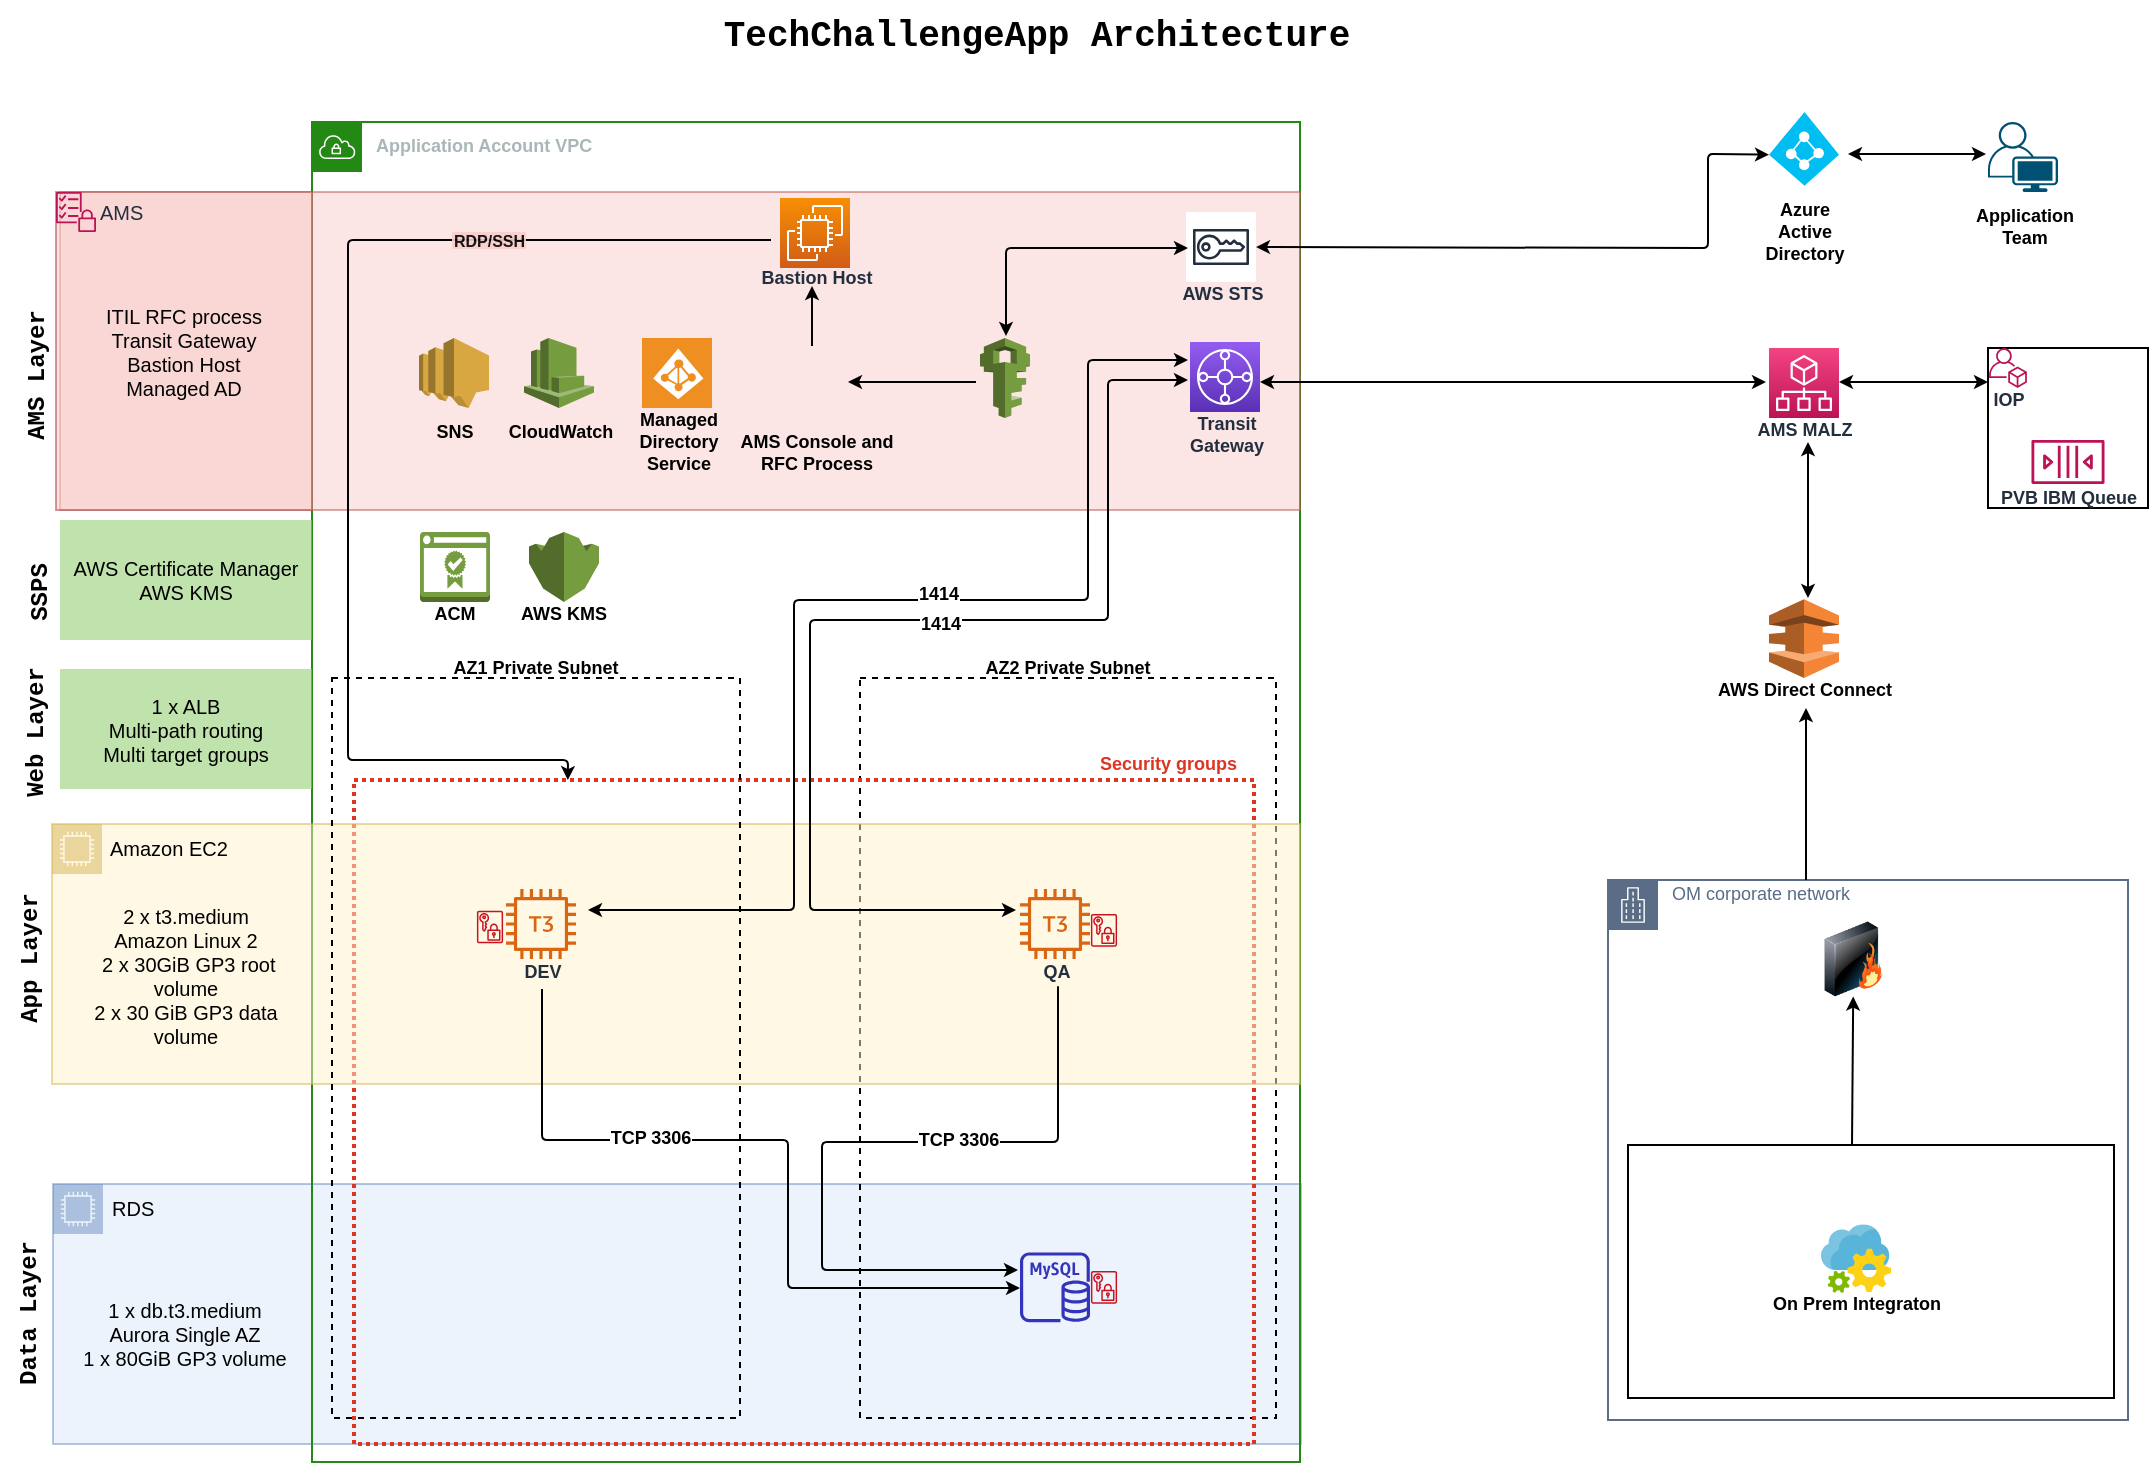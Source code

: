 <mxfile version="15.7.3" type="device" pages="4"><diagram id="ow0dEiXX0Nqbck9_Y1B_" name="Event Switch NonProd"><mxGraphModel dx="3284" dy="613" grid="1" gridSize="10" guides="1" tooltips="1" connect="1" arrows="1" fold="1" page="1" pageScale="1" pageWidth="1169" pageHeight="827" math="0" shadow="0"><root><mxCell id="0"/><mxCell id="1" parent="0"/><mxCell id="wlasNzU86XanGiQKTbXj-23" value="" style="rounded=0;whiteSpace=wrap;html=1;fontSize=9;fillColor=none;" parent="1" vertex="1"><mxGeometry x="-1460" y="632.5" width="243" height="126.5" as="geometry"/></mxCell><mxCell id="1q6_PXCGwy7iUydHf5H9-8" value="" style="whiteSpace=wrap;html=1;aspect=fixed;fillColor=none;" parent="1" vertex="1"><mxGeometry x="-1280" y="234" width="80" height="80" as="geometry"/></mxCell><mxCell id="wlasNzU86XanGiQKTbXj-13" value="RDS" style="points=[[0,0],[0.25,0],[0.5,0],[0.75,0],[1,0],[1,0.25],[1,0.5],[1,0.75],[1,1],[0.75,1],[0.5,1],[0.25,1],[0,1],[0,0.75],[0,0.5],[0,0.25]];outlineConnect=0;whiteSpace=wrap;fontSize=10;fontStyle=0;shape=mxgraph.aws4.group;grIcon=mxgraph.aws4.group_ec2_instance_contents;strokeColor=#6c8ebf;fillColor=#dae8fc;verticalAlign=top;align=left;spacingLeft=27;dashed=0;opacity=50;html=1;" parent="1" vertex="1"><mxGeometry x="-2247.5" y="652" width="624" height="130" as="geometry"/></mxCell><mxCell id="YCMUkFzX9YrbRBx4f5X3-49" value="OM corporate network" style="points=[[0,0],[0.25,0],[0.5,0],[0.75,0],[1,0],[1,0.25],[1,0.5],[1,0.75],[1,1],[0.75,1],[0.5,1],[0.25,1],[0,1],[0,0.75],[0,0.5],[0,0.25]];outlineConnect=0;gradientColor=none;html=1;whiteSpace=wrap;fontSize=9;fontStyle=0;shape=mxgraph.aws4.group;grIcon=mxgraph.aws4.group_corporate_data_center;strokeColor=#5A6C86;fillColor=none;verticalAlign=top;align=left;spacingLeft=30;fontColor=#5A6C86;dashed=0;rounded=0;glass=0;labelBackgroundColor=none;spacingTop=-5;" parent="1" vertex="1"><mxGeometry x="-1470" y="500" width="260" height="270" as="geometry"/></mxCell><mxCell id="YCMUkFzX9YrbRBx4f5X3-1" value="Application Account VPC" style="points=[[0,0],[0.25,0],[0.5,0],[0.75,0],[1,0],[1,0.25],[1,0.5],[1,0.75],[1,1],[0.75,1],[0.5,1],[0.25,1],[0,1],[0,0.75],[0,0.5],[0,0.25]];outlineConnect=0;gradientColor=none;html=1;whiteSpace=wrap;fontSize=9;fontStyle=1;shape=mxgraph.aws4.group;grIcon=mxgraph.aws4.group_vpc;strokeColor=#248814;fillColor=none;verticalAlign=top;align=left;spacingLeft=30;fontColor=#AAB7B8;dashed=0;" parent="1" vertex="1"><mxGeometry x="-2118" y="121" width="494" height="670" as="geometry"/></mxCell><mxCell id="lNGjPhBezZ5jH6UxwYkC-22" value="AZ2 Private Subnet" style="rounded=0;whiteSpace=wrap;html=1;dashed=1;fillColor=none;labelPosition=center;verticalLabelPosition=top;align=center;verticalAlign=bottom;spacing=-1;fontSize=9;fontStyle=1" parent="1" vertex="1"><mxGeometry x="-1844" y="399" width="208" height="370" as="geometry"/></mxCell><mxCell id="lNGjPhBezZ5jH6UxwYkC-21" value="Security groups" style="fillColor=none;strokeColor=#DD3522;verticalAlign=bottom;fontStyle=1;fontColor=#DD3522;dashed=1;horizontal=1;spacingTop=0;dashPattern=1 1;strokeWidth=2;spacingLeft=-79;fontSize=9;labelBackgroundColor=none;whiteSpace=wrap;labelPosition=right;verticalLabelPosition=top;align=left;" parent="1" vertex="1"><mxGeometry x="-2097" y="450" width="450" height="332" as="geometry"/></mxCell><mxCell id="lNGjPhBezZ5jH6UxwYkC-20" value="Amazon EC2" style="points=[[0,0],[0.25,0],[0.5,0],[0.75,0],[1,0],[1,0.25],[1,0.5],[1,0.75],[1,1],[0.75,1],[0.5,1],[0.25,1],[0,1],[0,0.75],[0,0.5],[0,0.25]];outlineConnect=0;whiteSpace=wrap;fontSize=10;fontStyle=0;shape=mxgraph.aws4.group;grIcon=mxgraph.aws4.group_ec2_instance_contents;strokeColor=#d6b656;fillColor=#fff2cc;verticalAlign=top;align=left;spacingLeft=27;dashed=0;opacity=50;html=1;" parent="1" vertex="1"><mxGeometry x="-2248" y="472" width="624" height="130" as="geometry"/></mxCell><mxCell id="lNGjPhBezZ5jH6UxwYkC-23" value="AZ1 Private Subnet" style="rounded=0;whiteSpace=wrap;html=1;dashed=1;fillColor=none;labelPosition=center;verticalLabelPosition=top;align=center;verticalAlign=bottom;spacing=-1;fontSize=9;fontStyle=1" parent="1" vertex="1"><mxGeometry x="-2108" y="399" width="204" height="370" as="geometry"/></mxCell><mxCell id="_ccSzD2Ia8UbZXFTAFD1-2" value="" style="rounded=0;whiteSpace=wrap;html=1;labelPosition=left;verticalLabelPosition=top;align=right;verticalAlign=bottom;opacity=50;fontSize=10;fillColor=#f8cecc;strokeColor=#b85450;" parent="1" vertex="1"><mxGeometry x="-2244" y="156" width="620" height="159" as="geometry"/></mxCell><mxCell id="YCMUkFzX9YrbRBx4f5X3-18" value="App Layer" style="text;html=1;resizable=0;autosize=1;align=center;verticalAlign=middle;points=[];fillColor=none;strokeColor=none;rounded=0;dashed=1;horizontal=0;fontStyle=1;fontFamily=Courier New;" parent="1" vertex="1"><mxGeometry x="-2274" y="504.5" width="30" height="70" as="geometry"/></mxCell><mxCell id="YCMUkFzX9YrbRBx4f5X3-69" value="" style="edgeStyle=orthogonalEdgeStyle;rounded=0;orthogonalLoop=1;jettySize=auto;html=1;fontSize=9;startArrow=classic;startFill=1;endArrow=none;endFill=0;startSize=4;endSize=4;arcSize=5;" parent="1" edge="1"><mxGeometry relative="1" as="geometry"><mxPoint x="-1371" y="414" as="sourcePoint"/><mxPoint x="-1371" y="500" as="targetPoint"/><Array as="points"><mxPoint x="-1371" y="460"/></Array></mxGeometry></mxCell><mxCell id="UNgbh5CdJdQqQk_4kuAP-5" value="AWS KMS" style="outlineConnect=0;dashed=0;verticalLabelPosition=bottom;verticalAlign=top;align=center;shape=mxgraph.aws3.kms;fillColor=#759C3E;gradientColor=none;fontSize=9;spacing=-4;fontStyle=1" parent="1" vertex="1"><mxGeometry x="-2009.5" y="326" width="35" height="35" as="geometry"/></mxCell><mxCell id="UNgbh5CdJdQqQk_4kuAP-6" value="ACM" style="outlineConnect=0;dashed=0;verticalLabelPosition=bottom;verticalAlign=top;align=center;shape=mxgraph.aws3.certificate_manager_2;fillColor=#759C3E;gradientColor=none;fontSize=9;spacing=-4;aspect=fixed;fontStyle=1" parent="1" vertex="1"><mxGeometry x="-2064" y="326" width="35" height="35" as="geometry"/></mxCell><mxCell id="lNGjPhBezZ5jH6UxwYkC-25" value="&lt;div style=&quot;font-size: 10px&quot;&gt;&lt;span&gt;2 x t3.medium&lt;/span&gt;&lt;br&gt;&lt;/div&gt;&lt;div style=&quot;font-size: 10px&quot;&gt;&lt;span&gt;Amazon Linux 2&lt;/span&gt;&lt;br&gt;&lt;/div&gt;&lt;div style=&quot;font-size: 10px&quot;&gt;&amp;nbsp;2 x 30GiB GP3 root volume&lt;/div&gt;&lt;div style=&quot;font-size: 10px&quot;&gt;2 x 30 GiB GP3 data volume&lt;/div&gt;" style="rounded=0;whiteSpace=wrap;html=1;fillColor=none;align=center;opacity=60;fontSize=10;glass=0;strokeColor=none;" parent="1" vertex="1"><mxGeometry x="-2244" y="480.5" width="126" height="135" as="geometry"/></mxCell><mxCell id="lNGjPhBezZ5jH6UxwYkC-33" value="&lt;div style=&quot;font-size: 10px&quot;&gt;1 x db.t3.medium&lt;/div&gt;&lt;div style=&quot;font-size: 10px&quot;&gt;Aurora Single AZ&lt;/div&gt;&lt;div style=&quot;font-size: 10px&quot;&gt;1 x 80GiB GP3 volume&lt;br&gt;&lt;/div&gt;" style="rounded=0;whiteSpace=wrap;html=1;align=center;opacity=60;fontSize=10;glass=0;strokeColor=none;fillColor=none;" parent="1" vertex="1"><mxGeometry x="-2245" y="662.41" width="127" height="128.59" as="geometry"/></mxCell><mxCell id="lNGjPhBezZ5jH6UxwYkC-35" value="Data Layer" style="text;html=1;resizable=0;autosize=1;align=center;verticalAlign=middle;points=[];rounded=0;dashed=1;horizontal=0;fontStyle=1;fontFamily=Courier New;" parent="1" vertex="1"><mxGeometry x="-2274" y="677" width="30" height="80" as="geometry"/></mxCell><mxCell id="fiwnauhdYMh2QI2h96fT-13" value="&lt;div style=&quot;font-size: 10px&quot;&gt;AWS Certificate Manager&lt;/div&gt;&lt;div style=&quot;font-size: 10px&quot;&gt;AWS KMS&lt;/div&gt;" style="rounded=0;whiteSpace=wrap;html=1;fillColor=#97D077;align=center;opacity=60;fontSize=10;glass=0;strokeColor=none;" parent="1" vertex="1"><mxGeometry x="-2244" y="320" width="126" height="60" as="geometry"/></mxCell><mxCell id="fiwnauhdYMh2QI2h96fT-14" value="SSPS" style="text;html=1;resizable=0;autosize=1;align=center;verticalAlign=middle;points=[];fillColor=none;strokeColor=none;rounded=0;dashed=1;horizontal=0;fontStyle=1;fontFamily=Courier New;" parent="1" vertex="1"><mxGeometry x="-2269" y="341.5" width="30" height="30" as="geometry"/></mxCell><mxCell id="XN-QWygu5zd2r-m2nrET-1" value="&lt;font style=&quot;font-size: 18px&quot;&gt;TechChallengeApp Architecture&lt;/font&gt;" style="text;html=1;resizable=0;autosize=1;align=center;verticalAlign=top;points=[];fillColor=none;strokeColor=none;rounded=0;fontSize=22;spacing=0;fontFamily=Courier New;shadow=0;comic=0;glass=0;labelBorderColor=none;fontStyle=1" parent="1" vertex="1"><mxGeometry x="-1921" y="60" width="330" height="30" as="geometry"/></mxCell><mxCell id="_ccSzD2Ia8UbZXFTAFD1-5" value="AWS Direct Connect" style="outlineConnect=0;dashed=0;verticalLabelPosition=bottom;verticalAlign=top;align=center;html=1;shape=mxgraph.aws3.direct_connect;fillColor=#F58536;gradientColor=none;fontSize=9;fontStyle=1;spacing=-4;" parent="1" vertex="1"><mxGeometry x="-1389.5" y="359.62" width="35" height="39.38" as="geometry"/></mxCell><mxCell id="_ccSzD2Ia8UbZXFTAFD1-6" value="" style="edgeStyle=orthogonalEdgeStyle;rounded=0;orthogonalLoop=1;jettySize=auto;html=1;fontSize=9;endSize=4;startSize=4;" parent="1" edge="1"><mxGeometry relative="1" as="geometry"><mxPoint x="-1786" y="251" as="sourcePoint"/><Array as="points"><mxPoint x="-1786" y="251"/></Array><mxPoint x="-1850" y="251" as="targetPoint"/></mxGeometry></mxCell><mxCell id="_ccSzD2Ia8UbZXFTAFD1-7" value="Managed&lt;br style=&quot;font-size: 9px;&quot;&gt;Directory&lt;br style=&quot;font-size: 9px;&quot;&gt;Service" style="shadow=0;dashed=0;strokeColor=none;fillColor=#EF8F21;labelPosition=center;verticalLabelPosition=bottom;verticalAlign=top;align=center;outlineConnect=0;shape=mxgraph.veeam.active_directory;spacing=-4;fontSize=9;html=1;fontStyle=1" parent="1" vertex="1"><mxGeometry x="-1953" y="229" width="35" height="35" as="geometry"/></mxCell><mxCell id="_ccSzD2Ia8UbZXFTAFD1-8" value="AMS Layer" style="text;html=1;resizable=0;autosize=1;align=center;verticalAlign=middle;points=[];fillColor=none;strokeColor=none;rounded=0;dashed=1;horizontal=0;fontStyle=1;fontFamily=Courier New;" parent="1" vertex="1"><mxGeometry x="-2270" y="213" width="30" height="70" as="geometry"/></mxCell><mxCell id="_ccSzD2Ia8UbZXFTAFD1-9" value="&lt;div style=&quot;font-size: 10px&quot;&gt;ITIL RFC process Transit&lt;span&gt;&amp;nbsp;Gateway&lt;/span&gt;&lt;/div&gt;&lt;div style=&quot;font-size: 10px&quot;&gt;Bastion Host&lt;/div&gt;&lt;div style=&quot;font-size: 10px&quot;&gt;Managed AD&lt;/div&gt;" style="rounded=0;whiteSpace=wrap;html=1;fillColor=#f8cecc;align=center;opacity=60;fontSize=10;glass=0;strokeColor=#b85450;" parent="1" vertex="1"><mxGeometry x="-2246" y="156" width="128" height="159" as="geometry"/></mxCell><mxCell id="_ccSzD2Ia8UbZXFTAFD1-10" value="AMS" style="outlineConnect=0;fontColor=#232F3E;gradientColor=none;fillColor=#BC1356;strokeColor=none;dashed=0;verticalLabelPosition=middle;verticalAlign=middle;align=left;html=1;fontSize=10;fontStyle=0;aspect=fixed;pointerEvents=1;shape=mxgraph.aws4.checklist_security;rounded=0;glass=0;labelBackgroundColor=none;labelPosition=right;" parent="1" vertex="1"><mxGeometry x="-2246" y="156" width="20" height="20" as="geometry"/></mxCell><mxCell id="_ccSzD2Ia8UbZXFTAFD1-11" value="Bastion Host" style="outlineConnect=0;fontColor=#232F3E;gradientColor=#F78E04;gradientDirection=north;fillColor=#D05C17;strokeColor=#ffffff;dashed=0;verticalLabelPosition=bottom;verticalAlign=top;align=center;html=1;fontSize=9;fontStyle=1;aspect=fixed;shape=mxgraph.aws4.resourceIcon;resIcon=mxgraph.aws4.ec2;spacing=-5;" parent="1" vertex="1"><mxGeometry x="-1884" y="159" width="35" height="35" as="geometry"/></mxCell><mxCell id="wlasNzU86XanGiQKTbXj-9" value="" style="edgeStyle=orthogonalEdgeStyle;rounded=0;orthogonalLoop=1;jettySize=auto;html=1;startSize=4;endSize=4;fontSize=9;" parent="1" edge="1"><mxGeometry relative="1" as="geometry"><mxPoint x="-1868" y="203" as="targetPoint"/><mxPoint x="-1868" y="233" as="sourcePoint"/></mxGeometry></mxCell><mxCell id="_ccSzD2Ia8UbZXFTAFD1-13" value="&lt;font style=&quot;font-size: 9px;&quot;&gt;AMS Console and&lt;br style=&quot;font-size: 9px;&quot;&gt;RFC Process&lt;/font&gt;" style="shape=image;html=1;verticalAlign=top;verticalLabelPosition=bottom;labelBackgroundColor=none;imageAspect=0;aspect=fixed;image=https://cdn2.iconfinder.com/data/icons/ui-basic-glyph/512/UI_Basic_GLYPH-47-128.png;fontSize=9;fontStyle=1" parent="1" vertex="1"><mxGeometry x="-1884" y="234" width="35" height="35" as="geometry"/></mxCell><mxCell id="_ccSzD2Ia8UbZXFTAFD1-15" value="Transit&lt;br style=&quot;font-size: 9px;&quot;&gt;Gateway" style="outlineConnect=0;fontColor=#232F3E;gradientColor=#945DF2;gradientDirection=north;fillColor=#5A30B5;strokeColor=#ffffff;dashed=0;verticalLabelPosition=bottom;verticalAlign=top;align=center;fontSize=9;fontStyle=1;aspect=fixed;shape=mxgraph.aws4.resourceIcon;resIcon=mxgraph.aws4.transit_gateway;html=1;spacing=-4;" parent="1" vertex="1"><mxGeometry x="-1679" y="231" width="35" height="35" as="geometry"/></mxCell><mxCell id="_ccSzD2Ia8UbZXFTAFD1-16" value="CloudWatch" style="outlineConnect=0;dashed=0;verticalLabelPosition=bottom;verticalAlign=top;align=center;html=1;shape=mxgraph.aws3.cloudwatch;fillColor=#759C3E;gradientColor=none;fontSize=9;fontStyle=1" parent="1" vertex="1"><mxGeometry x="-2012" y="229" width="35" height="35" as="geometry"/></mxCell><mxCell id="_ccSzD2Ia8UbZXFTAFD1-17" value="SNS" style="outlineConnect=0;dashed=0;verticalLabelPosition=bottom;verticalAlign=top;align=center;html=1;shape=mxgraph.aws3.sns;fillColor=#D9A741;gradientColor=none;fontSize=9;aspect=fixed;fontStyle=1" parent="1" vertex="1"><mxGeometry x="-2064.5" y="229" width="35" height="35" as="geometry"/></mxCell><mxCell id="_ccSzD2Ia8UbZXFTAFD1-20" value="Azure&lt;br style=&quot;font-size: 9px;&quot;&gt;Active&lt;br style=&quot;font-size: 9px;&quot;&gt;Directory" style="verticalLabelPosition=bottom;html=1;verticalAlign=top;align=center;strokeColor=none;fillColor=#00BEF2;shape=mxgraph.azure.azure_active_directory;fontSize=9;fontStyle=1" parent="1" vertex="1"><mxGeometry x="-1389.5" y="116" width="35" height="36.84" as="geometry"/></mxCell><mxCell id="_ccSzD2Ia8UbZXFTAFD1-21" value="" style="outlineConnect=0;dashed=0;verticalLabelPosition=bottom;verticalAlign=top;align=center;html=1;shape=mxgraph.aws3.iam;fillColor=#759C3E;gradientColor=none;fontSize=9;" parent="1" vertex="1"><mxGeometry x="-1784" y="229" width="25" height="40" as="geometry"/></mxCell><mxCell id="4" value="" style="endArrow=classic;startArrow=classic;html=1;fontSize=9;exitX=0;exitY=0.58;exitDx=0;exitDy=0;exitPerimeter=0;startSize=4;endSize=4;arcSize=5;" parent="1" source="_ccSzD2Ia8UbZXFTAFD1-20" target="5" edge="1"><mxGeometry width="50" height="50" relative="1" as="geometry"><mxPoint x="-1439" y="199" as="sourcePoint"/><mxPoint x="-1389" y="149" as="targetPoint"/><Array as="points"><mxPoint x="-1420" y="137"/><mxPoint x="-1420" y="184"/></Array></mxGeometry></mxCell><mxCell id="5" value="AWS STS" style="outlineConnect=0;fontColor=#232F3E;gradientColor=none;strokeColor=#232F3E;fillColor=#ffffff;dashed=0;verticalLabelPosition=bottom;verticalAlign=top;align=center;html=1;fontSize=9;fontStyle=1;aspect=fixed;shape=mxgraph.aws4.resourceIcon;resIcon=mxgraph.aws4.sts;spacingTop=-6;" parent="1" vertex="1"><mxGeometry x="-1681" y="166" width="35" height="35" as="geometry"/></mxCell><mxCell id="6" value="" style="endArrow=classic;startArrow=classic;html=1;fontSize=9;exitX=0.5;exitY=0;exitDx=0;exitDy=0;exitPerimeter=0;startSize=4;endSize=4;arcSize=5;" parent="1" edge="1"><mxGeometry width="50" height="50" relative="1" as="geometry"><mxPoint x="-1771" y="228" as="sourcePoint"/><mxPoint x="-1680" y="184" as="targetPoint"/><Array as="points"><mxPoint x="-1771" y="184"/></Array></mxGeometry></mxCell><mxCell id="7" value="" style="endArrow=classic;startArrow=classic;html=1;fontSize=9;startSize=4;endSize=4;arcSize=5;" parent="1" edge="1"><mxGeometry width="50" height="50" relative="1" as="geometry"><mxPoint x="-1980" y="515" as="sourcePoint"/><mxPoint x="-1680" y="240" as="targetPoint"/><Array as="points"><mxPoint x="-1877" y="515"/><mxPoint x="-1877" y="360"/><mxPoint x="-1730" y="360"/><mxPoint x="-1730" y="240"/></Array></mxGeometry></mxCell><mxCell id="4kJ7Q_BYUTO6kSgc16Iy-7" value="1414" style="edgeLabel;html=1;align=center;verticalAlign=middle;resizable=0;points=[];fontSize=9;fontStyle=1" parent="7" vertex="1" connectable="0"><mxGeometry x="0.139" y="3" relative="1" as="geometry"><mxPoint x="2" as="offset"/></mxGeometry></mxCell><mxCell id="wlasNzU86XanGiQKTbXj-15" value="" style="outlineConnect=0;fontColor=#232F3E;gradientColor=none;fillColor=#C7131F;strokeColor=none;dashed=0;verticalLabelPosition=bottom;verticalAlign=top;align=center;html=1;fontSize=9;fontStyle=0;pointerEvents=1;shape=mxgraph.aws4.data_encryption_key;" parent="1" vertex="1"><mxGeometry x="-2037" y="515.34" width="16" height="16.33" as="geometry"/></mxCell><mxCell id="wlasNzU86XanGiQKTbXj-25" value="Application&lt;br style=&quot;font-size: 9px;&quot;&gt;Team" style="points=[[0.35,0,0],[0.98,0.51,0],[1,0.71,0],[0.67,1,0],[0,0.795,0],[0,0.65,0]];verticalLabelPosition=bottom;html=1;verticalAlign=top;aspect=fixed;align=center;pointerEvents=1;shape=mxgraph.cisco19.user;fillColor=#005073;strokeColor=none;fontSize=9;fontStyle=1" parent="1" vertex="1"><mxGeometry x="-1280" y="121" width="35" height="35" as="geometry"/></mxCell><mxCell id="wlasNzU86XanGiQKTbXj-26" value="" style="endArrow=classic;startArrow=classic;html=1;fontSize=9;endSize=4;startSize=4;" parent="1" edge="1"><mxGeometry width="50" height="50" relative="1" as="geometry"><mxPoint x="-1350" y="137" as="sourcePoint"/><mxPoint x="-1281" y="137" as="targetPoint"/></mxGeometry></mxCell><mxCell id="wlasNzU86XanGiQKTbXj-27" value="" style="endArrow=classic;startArrow=classic;html=1;fontSize=9;startSize=4;endSize=4;arcSize=5;" parent="1" edge="1"><mxGeometry width="50" height="50" relative="1" as="geometry"><mxPoint x="-1644" y="251" as="sourcePoint"/><mxPoint x="-1391" y="251" as="targetPoint"/></mxGeometry></mxCell><mxCell id="wlasNzU86XanGiQKTbXj-28" value="AMS MALZ" style="outlineConnect=0;fontColor=#232F3E;gradientColor=#F34482;gradientDirection=north;fillColor=#BC1356;strokeColor=#ffffff;dashed=0;verticalLabelPosition=bottom;verticalAlign=top;align=center;html=1;fontSize=9;fontStyle=1;aspect=fixed;shape=mxgraph.aws4.resourceIcon;resIcon=mxgraph.aws4.organizations;spacing=-4;" parent="1" vertex="1"><mxGeometry x="-1389.5" y="234" width="35" height="35" as="geometry"/></mxCell><mxCell id="wlasNzU86XanGiQKTbXj-29" value="" style="endArrow=classic;startArrow=classic;html=1;fontSize=9;startSize=4;endSize=4;arcSize=5;" parent="1" edge="1"><mxGeometry width="50" height="50" relative="1" as="geometry"><mxPoint x="-1370" y="359" as="sourcePoint"/><mxPoint x="-1370" y="281" as="targetPoint"/></mxGeometry></mxCell><mxCell id="wlasNzU86XanGiQKTbXj-30" value="" style="endArrow=classic;html=1;fontSize=9;startSize=4;endSize=4;" parent="1" target="wlasNzU86XanGiQKTbXj-32" edge="1"><mxGeometry width="50" height="50" relative="1" as="geometry"><mxPoint x="-1348" y="633" as="sourcePoint"/><mxPoint x="-1348" y="603" as="targetPoint"/></mxGeometry></mxCell><mxCell id="wlasNzU86XanGiQKTbXj-32" value="" style="image;html=1;image=img/lib/clip_art/networking/Firewall_128x128.png;aspect=fixed;fontSize=9;" parent="1" vertex="1"><mxGeometry x="-1366" y="520.75" width="37.5" height="37.5" as="geometry"/></mxCell><mxCell id="AdqICe1q9b9TBHFPiAwR-7" value="" style="endArrow=classic;html=1;entryX=0.578;entryY=0.138;entryDx=0;entryDy=0;entryPerimeter=0;arcSize=5;startSize=4;endSize=4;" parent="1" target="lNGjPhBezZ5jH6UxwYkC-23" edge="1"><mxGeometry width="50" height="50" relative="1" as="geometry"><mxPoint x="-1888.5" y="180" as="sourcePoint"/><mxPoint x="-1838.5" y="130" as="targetPoint"/><Array as="points"><mxPoint x="-2100" y="180"/><mxPoint x="-2100" y="440"/><mxPoint x="-1990" y="440"/></Array></mxGeometry></mxCell><mxCell id="AdqICe1q9b9TBHFPiAwR-8" value="RDP/SSH" style="edgeLabel;align=center;verticalAlign=middle;resizable=0;points=[];fontSize=8;fontStyle=1;labelBackgroundColor=#F8CECC;textOpacity=90;" parent="AdqICe1q9b9TBHFPiAwR-7" vertex="1" connectable="0"><mxGeometry x="-0.524" relative="1" as="geometry"><mxPoint as="offset"/></mxGeometry></mxCell><mxCell id="1q6_PXCGwy7iUydHf5H9-7" value="IOP" style="outlineConnect=0;fontColor=#232F3E;gradientColor=none;fillColor=#BC1356;strokeColor=none;dashed=0;verticalLabelPosition=bottom;verticalAlign=top;align=center;html=1;fontSize=9;fontStyle=1;pointerEvents=1;shape=mxgraph.aws4.organizations_account;aspect=fixed;spacing=-4;" parent="1" vertex="1"><mxGeometry x="-1280" y="234" width="20" height="20" as="geometry"/></mxCell><mxCell id="1q6_PXCGwy7iUydHf5H9-10" value="" style="endArrow=classic;startArrow=classic;html=1;fontSize=9;entryX=0;entryY=0.25;entryDx=0;entryDy=0;endSize=4;startSize=4;arcSize=5;" parent="1" edge="1"><mxGeometry width="50" height="50" relative="1" as="geometry"><mxPoint x="-1354.5" y="251" as="sourcePoint"/><mxPoint x="-1280" y="251" as="targetPoint"/></mxGeometry></mxCell><mxCell id="1q6_PXCGwy7iUydHf5H9-16" value="" style="outlineConnect=0;fontColor=#232F3E;gradientColor=none;fillColor=#3334B9;strokeColor=none;dashed=0;verticalLabelPosition=bottom;verticalAlign=top;align=center;html=1;fontSize=12;fontStyle=0;aspect=fixed;pointerEvents=1;shape=mxgraph.aws4.rds_mysql_instance;" parent="1" vertex="1"><mxGeometry x="-1764" y="686.16" width="35" height="35" as="geometry"/></mxCell><mxCell id="1q6_PXCGwy7iUydHf5H9-18" value="" style="outlineConnect=0;fontColor=#232F3E;gradientColor=none;fillColor=#C7131F;strokeColor=none;dashed=0;verticalLabelPosition=bottom;verticalAlign=top;align=center;html=1;fontSize=9;fontStyle=0;pointerEvents=1;shape=mxgraph.aws4.data_encryption_key;" parent="1" vertex="1"><mxGeometry x="-1730" y="517" width="16" height="16.33" as="geometry"/></mxCell><mxCell id="1q6_PXCGwy7iUydHf5H9-19" value="" style="outlineConnect=0;fontColor=#232F3E;gradientColor=none;fillColor=#C7131F;strokeColor=none;dashed=0;verticalLabelPosition=bottom;verticalAlign=top;align=center;html=1;fontSize=9;fontStyle=0;pointerEvents=1;shape=mxgraph.aws4.data_encryption_key;" parent="1" vertex="1"><mxGeometry x="-1730" y="695.49" width="16" height="16.33" as="geometry"/></mxCell><mxCell id="1q6_PXCGwy7iUydHf5H9-22" value="" style="endArrow=classic;startArrow=classic;html=1;fontSize=9;startSize=4;endSize=4;arcSize=5;" parent="1" edge="1"><mxGeometry width="50" height="50" relative="1" as="geometry"><mxPoint x="-1766" y="515" as="sourcePoint"/><mxPoint x="-1680" y="250" as="targetPoint"/><Array as="points"><mxPoint x="-1869" y="515"/><mxPoint x="-1869" y="370"/><mxPoint x="-1720" y="370"/><mxPoint x="-1720" y="250"/></Array></mxGeometry></mxCell><mxCell id="4kJ7Q_BYUTO6kSgc16Iy-8" value="1414" style="edgeLabel;html=1;align=center;verticalAlign=middle;resizable=0;points=[];fontSize=9;fontStyle=1" parent="1q6_PXCGwy7iUydHf5H9-22" vertex="1" connectable="0"><mxGeometry x="0.104" y="1" relative="1" as="geometry"><mxPoint x="5" y="2.5" as="offset"/></mxGeometry></mxCell><mxCell id="1q6_PXCGwy7iUydHf5H9-23" value="&lt;div style=&quot;font-size: 10px&quot;&gt;1 x ALB&lt;/div&gt;&lt;div style=&quot;font-size: 10px&quot;&gt;Multi-path routing&lt;/div&gt;&lt;div style=&quot;font-size: 10px&quot;&gt;Multi target groups&lt;/div&gt;" style="rounded=0;whiteSpace=wrap;html=1;fillColor=#97D077;align=center;opacity=60;fontSize=10;glass=0;strokeColor=none;" parent="1" vertex="1"><mxGeometry x="-2244" y="394.5" width="126" height="60" as="geometry"/></mxCell><mxCell id="1q6_PXCGwy7iUydHf5H9-24" value="Web Layer" style="text;html=1;resizable=0;autosize=1;align=center;verticalAlign=middle;points=[];fillColor=none;strokeColor=none;rounded=0;dashed=1;horizontal=0;fontStyle=1;fontFamily=Courier New;" parent="1" vertex="1"><mxGeometry x="-2271" y="391.5" width="30" height="70" as="geometry"/></mxCell><mxCell id="1q6_PXCGwy7iUydHf5H9-25" value="" style="endArrow=classic;html=1;fontSize=9;startSize=4;arcSize=5;endSize=4;fontStyle=1" parent="1" edge="1"><mxGeometry width="50" height="50" relative="1" as="geometry"><mxPoint x="-2003" y="554.5" as="sourcePoint"/><mxPoint x="-1764" y="704" as="targetPoint"/><Array as="points"><mxPoint x="-2003" y="630"/><mxPoint x="-1880" y="630"/><mxPoint x="-1880" y="704"/></Array></mxGeometry></mxCell><mxCell id="1q6_PXCGwy7iUydHf5H9-28" value="TCP 3306" style="edgeLabel;html=1;align=center;verticalAlign=middle;resizable=0;points=[];fontSize=9;fontStyle=1" parent="1q6_PXCGwy7iUydHf5H9-25" vertex="1" connectable="0"><mxGeometry x="-0.333" relative="1" as="geometry"><mxPoint y="-1" as="offset"/></mxGeometry></mxCell><mxCell id="1q6_PXCGwy7iUydHf5H9-26" value="" style="endArrow=classic;html=1;fontSize=9;startSize=4;arcSize=5;endSize=4;" parent="1" edge="1"><mxGeometry width="50" height="50" relative="1" as="geometry"><mxPoint x="-1745" y="553.16" as="sourcePoint"/><mxPoint x="-1765" y="695" as="targetPoint"/><Array as="points"><mxPoint x="-1745" y="631"/><mxPoint x="-1863" y="631"/><mxPoint x="-1863" y="695"/></Array></mxGeometry></mxCell><mxCell id="1q6_PXCGwy7iUydHf5H9-27" value="TCP 3306" style="edgeLabel;html=1;align=center;verticalAlign=middle;resizable=0;points=[];fontSize=9;fontStyle=1" parent="1q6_PXCGwy7iUydHf5H9-26" vertex="1" connectable="0"><mxGeometry x="-0.282" y="2" relative="1" as="geometry"><mxPoint y="-3" as="offset"/></mxGeometry></mxCell><mxCell id="1q6_PXCGwy7iUydHf5H9-29" value="On Prem Integraton" style="aspect=fixed;html=1;points=[];align=center;image;fontSize=9;image=img/lib/mscae/App_Configuration.svg;fillColor=none;fontStyle=1;spacing=-4;" parent="1" vertex="1"><mxGeometry x="-1363.5" y="672.16" width="35" height="34.3" as="geometry"/></mxCell><mxCell id="2TTnz6L5sT6LRbKenfft-7" value="PVB IBM Queue" style="outlineConnect=0;fontColor=#232F3E;gradientColor=none;fillColor=#BC1356;strokeColor=none;dashed=0;verticalLabelPosition=bottom;verticalAlign=top;align=center;html=1;fontSize=9;fontStyle=1;aspect=fixed;pointerEvents=1;shape=mxgraph.aws4.queue;spacing=-3;" parent="1" vertex="1"><mxGeometry x="-1258.26" y="280" width="36.51" height="22" as="geometry"/></mxCell><mxCell id="-i6H4qMRjBFeM-88oirx-8" value="DEV" style="outlineConnect=0;fontColor=#232F3E;gradientColor=none;fillColor=#D86613;strokeColor=none;dashed=0;verticalLabelPosition=bottom;verticalAlign=top;align=center;html=1;fontSize=9;fontStyle=1;aspect=fixed;pointerEvents=1;shape=mxgraph.aws4.t3_instance;spacing=-4;" parent="1" vertex="1"><mxGeometry x="-2021" y="504.5" width="35" height="35" as="geometry"/></mxCell><mxCell id="-i6H4qMRjBFeM-88oirx-9" value="QA" style="outlineConnect=0;fontColor=#232F3E;gradientColor=none;fillColor=#D86613;strokeColor=none;dashed=0;verticalLabelPosition=bottom;verticalAlign=top;align=center;html=1;fontSize=9;fontStyle=1;aspect=fixed;pointerEvents=1;shape=mxgraph.aws4.t3_instance;spacing=-4;" parent="1" vertex="1"><mxGeometry x="-1764" y="504.5" width="35" height="35" as="geometry"/></mxCell></root></mxGraphModel></diagram><diagram id="45NilO0QyUEOMGi9kzux" name="Event Switch Prod"><mxGraphModel dx="3284" dy="613" grid="1" gridSize="10" guides="1" tooltips="1" connect="1" arrows="1" fold="1" page="1" pageScale="1" pageWidth="1169" pageHeight="827" math="0" shadow="0"><root><mxCell id="5TB319y3k9zHbmAMaxf0-0"/><mxCell id="5TB319y3k9zHbmAMaxf0-1" parent="5TB319y3k9zHbmAMaxf0-0"/><mxCell id="hZ0XBQfFPmrJ_pyFllAk-0" value="" style="rounded=0;whiteSpace=wrap;html=1;fontSize=9;fillColor=none;" parent="5TB319y3k9zHbmAMaxf0-1" vertex="1"><mxGeometry x="-1460" y="632.5" width="243" height="126.5" as="geometry"/></mxCell><mxCell id="hZ0XBQfFPmrJ_pyFllAk-1" value="" style="whiteSpace=wrap;html=1;aspect=fixed;fillColor=none;" parent="5TB319y3k9zHbmAMaxf0-1" vertex="1"><mxGeometry x="-1280" y="234" width="80" height="80" as="geometry"/></mxCell><mxCell id="hZ0XBQfFPmrJ_pyFllAk-2" value="RDS" style="points=[[0,0],[0.25,0],[0.5,0],[0.75,0],[1,0],[1,0.25],[1,0.5],[1,0.75],[1,1],[0.75,1],[0.5,1],[0.25,1],[0,1],[0,0.75],[0,0.5],[0,0.25]];outlineConnect=0;whiteSpace=wrap;fontSize=10;fontStyle=0;shape=mxgraph.aws4.group;grIcon=mxgraph.aws4.group_ec2_instance_contents;strokeColor=#6c8ebf;fillColor=#dae8fc;verticalAlign=top;align=left;spacingLeft=27;dashed=0;opacity=50;html=1;" parent="5TB319y3k9zHbmAMaxf0-1" vertex="1"><mxGeometry x="-2247.5" y="652" width="624" height="130" as="geometry"/></mxCell><mxCell id="hZ0XBQfFPmrJ_pyFllAk-3" value="OM corporate network" style="points=[[0,0],[0.25,0],[0.5,0],[0.75,0],[1,0],[1,0.25],[1,0.5],[1,0.75],[1,1],[0.75,1],[0.5,1],[0.25,1],[0,1],[0,0.75],[0,0.5],[0,0.25]];outlineConnect=0;gradientColor=none;html=1;whiteSpace=wrap;fontSize=9;fontStyle=0;shape=mxgraph.aws4.group;grIcon=mxgraph.aws4.group_corporate_data_center;strokeColor=#5A6C86;fillColor=none;verticalAlign=top;align=left;spacingLeft=30;fontColor=#5A6C86;dashed=0;rounded=0;glass=0;labelBackgroundColor=none;spacingTop=-5;" parent="5TB319y3k9zHbmAMaxf0-1" vertex="1"><mxGeometry x="-1470" y="500" width="260" height="270" as="geometry"/></mxCell><mxCell id="hZ0XBQfFPmrJ_pyFllAk-4" value="Application Account VPC" style="points=[[0,0],[0.25,0],[0.5,0],[0.75,0],[1,0],[1,0.25],[1,0.5],[1,0.75],[1,1],[0.75,1],[0.5,1],[0.25,1],[0,1],[0,0.75],[0,0.5],[0,0.25]];outlineConnect=0;gradientColor=none;html=1;whiteSpace=wrap;fontSize=9;fontStyle=1;shape=mxgraph.aws4.group;grIcon=mxgraph.aws4.group_vpc;strokeColor=#248814;fillColor=none;verticalAlign=top;align=left;spacingLeft=30;fontColor=#AAB7B8;dashed=0;" parent="5TB319y3k9zHbmAMaxf0-1" vertex="1"><mxGeometry x="-2118" y="121" width="494" height="670" as="geometry"/></mxCell><mxCell id="hZ0XBQfFPmrJ_pyFllAk-5" value="AZ2 Private Subnet" style="rounded=0;whiteSpace=wrap;html=1;dashed=1;fillColor=none;labelPosition=center;verticalLabelPosition=top;align=center;verticalAlign=bottom;spacing=-1;fontSize=9;fontStyle=1" parent="5TB319y3k9zHbmAMaxf0-1" vertex="1"><mxGeometry x="-1844" y="399" width="208" height="370" as="geometry"/></mxCell><mxCell id="hZ0XBQfFPmrJ_pyFllAk-6" value="Security groups" style="fillColor=none;strokeColor=#DD3522;verticalAlign=bottom;fontStyle=1;fontColor=#DD3522;dashed=1;horizontal=1;spacingTop=0;dashPattern=1 1;strokeWidth=2;spacingLeft=-79;fontSize=9;labelBackgroundColor=none;whiteSpace=wrap;labelPosition=right;verticalLabelPosition=top;align=left;" parent="5TB319y3k9zHbmAMaxf0-1" vertex="1"><mxGeometry x="-2097" y="450" width="450" height="332" as="geometry"/></mxCell><mxCell id="hZ0XBQfFPmrJ_pyFllAk-7" value="Amazon EC2" style="points=[[0,0],[0.25,0],[0.5,0],[0.75,0],[1,0],[1,0.25],[1,0.5],[1,0.75],[1,1],[0.75,1],[0.5,1],[0.25,1],[0,1],[0,0.75],[0,0.5],[0,0.25]];outlineConnect=0;whiteSpace=wrap;fontSize=10;fontStyle=0;shape=mxgraph.aws4.group;grIcon=mxgraph.aws4.group_ec2_instance_contents;strokeColor=#d6b656;fillColor=#fff2cc;verticalAlign=top;align=left;spacingLeft=27;dashed=0;opacity=50;html=1;" parent="5TB319y3k9zHbmAMaxf0-1" vertex="1"><mxGeometry x="-2248" y="472" width="624" height="130" as="geometry"/></mxCell><mxCell id="hZ0XBQfFPmrJ_pyFllAk-8" value="AZ1 Private Subnet" style="rounded=0;whiteSpace=wrap;html=1;dashed=1;fillColor=none;labelPosition=center;verticalLabelPosition=top;align=center;verticalAlign=bottom;spacing=-1;fontSize=9;fontStyle=1" parent="5TB319y3k9zHbmAMaxf0-1" vertex="1"><mxGeometry x="-2108" y="399" width="204" height="370" as="geometry"/></mxCell><mxCell id="hZ0XBQfFPmrJ_pyFllAk-9" value="" style="rounded=0;whiteSpace=wrap;html=1;labelPosition=left;verticalLabelPosition=top;align=right;verticalAlign=bottom;opacity=50;fontSize=10;fillColor=#f8cecc;strokeColor=#b85450;" parent="5TB319y3k9zHbmAMaxf0-1" vertex="1"><mxGeometry x="-2244" y="156" width="620" height="159" as="geometry"/></mxCell><mxCell id="hZ0XBQfFPmrJ_pyFllAk-10" value="App Layer" style="text;html=1;resizable=0;autosize=1;align=center;verticalAlign=middle;points=[];fillColor=none;strokeColor=none;rounded=0;dashed=1;horizontal=0;fontStyle=1;fontFamily=Courier New;" parent="5TB319y3k9zHbmAMaxf0-1" vertex="1"><mxGeometry x="-2274" y="504.5" width="30" height="70" as="geometry"/></mxCell><mxCell id="hZ0XBQfFPmrJ_pyFllAk-11" value="" style="edgeStyle=orthogonalEdgeStyle;rounded=0;orthogonalLoop=1;jettySize=auto;html=1;fontSize=9;startArrow=classic;startFill=1;endArrow=none;endFill=0;startSize=4;endSize=4;arcSize=5;" parent="5TB319y3k9zHbmAMaxf0-1" edge="1"><mxGeometry relative="1" as="geometry"><mxPoint x="-1371" y="414" as="sourcePoint"/><mxPoint x="-1371" y="500" as="targetPoint"/><Array as="points"><mxPoint x="-1371" y="460"/></Array></mxGeometry></mxCell><mxCell id="hZ0XBQfFPmrJ_pyFllAk-12" value="AWS KMS" style="outlineConnect=0;dashed=0;verticalLabelPosition=bottom;verticalAlign=top;align=center;shape=mxgraph.aws3.kms;fillColor=#759C3E;gradientColor=none;fontSize=9;spacing=-4;fontStyle=1" parent="5TB319y3k9zHbmAMaxf0-1" vertex="1"><mxGeometry x="-2009.5" y="326" width="35" height="35" as="geometry"/></mxCell><mxCell id="hZ0XBQfFPmrJ_pyFllAk-13" value="ACM" style="outlineConnect=0;dashed=0;verticalLabelPosition=bottom;verticalAlign=top;align=center;shape=mxgraph.aws3.certificate_manager_2;fillColor=#759C3E;gradientColor=none;fontSize=9;spacing=-4;aspect=fixed;fontStyle=1" parent="5TB319y3k9zHbmAMaxf0-1" vertex="1"><mxGeometry x="-2064" y="326" width="35" height="35" as="geometry"/></mxCell><mxCell id="hZ0XBQfFPmrJ_pyFllAk-14" value="&lt;div style=&quot;font-size: 10px&quot;&gt;&lt;span&gt;2 x c5.large&lt;/span&gt;&lt;br&gt;&lt;/div&gt;&lt;div style=&quot;font-size: 10px&quot;&gt;&lt;span&gt;Amazon Linux 2&lt;/span&gt;&lt;br&gt;&lt;/div&gt;&lt;div style=&quot;font-size: 10px&quot;&gt;&amp;nbsp;2 x 60GiB GP3 root volume&lt;/div&gt;&lt;div style=&quot;font-size: 10px&quot;&gt;2 x 30 GiB GP3 data volume&lt;/div&gt;" style="rounded=0;whiteSpace=wrap;html=1;fillColor=none;align=center;opacity=60;fontSize=10;glass=0;strokeColor=none;" parent="5TB319y3k9zHbmAMaxf0-1" vertex="1"><mxGeometry x="-2244" y="480.5" width="126" height="135" as="geometry"/></mxCell><mxCell id="hZ0XBQfFPmrJ_pyFllAk-15" value="&lt;div style=&quot;font-size: 10px&quot;&gt;1 x db.m5.large&lt;/div&gt;&lt;div style=&quot;font-size: 10px&quot;&gt;Aurora Serverless&lt;/div&gt;" style="rounded=0;whiteSpace=wrap;html=1;align=center;opacity=60;fontSize=10;glass=0;strokeColor=none;fillColor=none;" parent="5TB319y3k9zHbmAMaxf0-1" vertex="1"><mxGeometry x="-2245" y="662.41" width="127" height="128.59" as="geometry"/></mxCell><mxCell id="hZ0XBQfFPmrJ_pyFllAk-16" value="Data Layer" style="text;html=1;resizable=0;autosize=1;align=center;verticalAlign=middle;points=[];rounded=0;dashed=1;horizontal=0;fontStyle=1;fontFamily=Courier New;" parent="5TB319y3k9zHbmAMaxf0-1" vertex="1"><mxGeometry x="-2274" y="677" width="30" height="80" as="geometry"/></mxCell><mxCell id="hZ0XBQfFPmrJ_pyFllAk-17" value="&lt;div style=&quot;font-size: 10px&quot;&gt;AWS Certificate Manager&lt;/div&gt;&lt;div style=&quot;font-size: 10px&quot;&gt;AWS KMS&lt;/div&gt;" style="rounded=0;whiteSpace=wrap;html=1;fillColor=#97D077;align=center;opacity=60;fontSize=10;glass=0;strokeColor=none;" parent="5TB319y3k9zHbmAMaxf0-1" vertex="1"><mxGeometry x="-2244" y="320" width="126" height="60" as="geometry"/></mxCell><mxCell id="hZ0XBQfFPmrJ_pyFllAk-18" value="SSPS" style="text;html=1;resizable=0;autosize=1;align=center;verticalAlign=middle;points=[];fillColor=none;strokeColor=none;rounded=0;dashed=1;horizontal=0;fontStyle=1;fontFamily=Courier New;" parent="5TB319y3k9zHbmAMaxf0-1" vertex="1"><mxGeometry x="-2269" y="341.5" width="30" height="30" as="geometry"/></mxCell><mxCell id="hZ0XBQfFPmrJ_pyFllAk-19" value="&lt;font style=&quot;font-size: 18px&quot;&gt;Event Switch Prod Solution&lt;/font&gt;" style="text;html=1;resizable=0;autosize=1;align=center;verticalAlign=top;points=[];fillColor=none;strokeColor=none;rounded=0;fontSize=22;spacing=0;fontFamily=Courier New;shadow=0;comic=0;glass=0;labelBorderColor=none;fontStyle=1" parent="5TB319y3k9zHbmAMaxf0-1" vertex="1"><mxGeometry x="-1906" y="60" width="300" height="30" as="geometry"/></mxCell><mxCell id="hZ0XBQfFPmrJ_pyFllAk-20" value="AWS Direct Connect" style="outlineConnect=0;dashed=0;verticalLabelPosition=bottom;verticalAlign=top;align=center;html=1;shape=mxgraph.aws3.direct_connect;fillColor=#F58536;gradientColor=none;fontSize=9;fontStyle=1;spacing=-4;" parent="5TB319y3k9zHbmAMaxf0-1" vertex="1"><mxGeometry x="-1389.5" y="359.62" width="35" height="39.38" as="geometry"/></mxCell><mxCell id="hZ0XBQfFPmrJ_pyFllAk-21" value="" style="edgeStyle=orthogonalEdgeStyle;rounded=0;orthogonalLoop=1;jettySize=auto;html=1;fontSize=9;endSize=4;startSize=4;" parent="5TB319y3k9zHbmAMaxf0-1" edge="1"><mxGeometry relative="1" as="geometry"><mxPoint x="-1786" y="251" as="sourcePoint"/><Array as="points"><mxPoint x="-1786" y="251"/></Array><mxPoint x="-1850" y="251" as="targetPoint"/></mxGeometry></mxCell><mxCell id="hZ0XBQfFPmrJ_pyFllAk-22" value="Managed&lt;br style=&quot;font-size: 9px;&quot;&gt;Directory&lt;br style=&quot;font-size: 9px;&quot;&gt;Service" style="shadow=0;dashed=0;strokeColor=none;fillColor=#EF8F21;labelPosition=center;verticalLabelPosition=bottom;verticalAlign=top;align=center;outlineConnect=0;shape=mxgraph.veeam.active_directory;spacing=-4;fontSize=9;html=1;fontStyle=1" parent="5TB319y3k9zHbmAMaxf0-1" vertex="1"><mxGeometry x="-1953" y="229" width="35" height="35" as="geometry"/></mxCell><mxCell id="hZ0XBQfFPmrJ_pyFllAk-23" value="AMS Layer" style="text;html=1;resizable=0;autosize=1;align=center;verticalAlign=middle;points=[];fillColor=none;strokeColor=none;rounded=0;dashed=1;horizontal=0;fontStyle=1;fontFamily=Courier New;" parent="5TB319y3k9zHbmAMaxf0-1" vertex="1"><mxGeometry x="-2270" y="213" width="30" height="70" as="geometry"/></mxCell><mxCell id="hZ0XBQfFPmrJ_pyFllAk-24" value="&lt;div style=&quot;font-size: 10px&quot;&gt;ITIL RFC process Transit&lt;span&gt;&amp;nbsp;Gateway&lt;/span&gt;&lt;/div&gt;&lt;div style=&quot;font-size: 10px&quot;&gt;Bastion Host&lt;/div&gt;&lt;div style=&quot;font-size: 10px&quot;&gt;Managed AD&lt;/div&gt;" style="rounded=0;whiteSpace=wrap;html=1;fillColor=#f8cecc;align=center;opacity=60;fontSize=10;glass=0;strokeColor=#b85450;" parent="5TB319y3k9zHbmAMaxf0-1" vertex="1"><mxGeometry x="-2246" y="156" width="128" height="159" as="geometry"/></mxCell><mxCell id="hZ0XBQfFPmrJ_pyFllAk-25" value="AMS" style="outlineConnect=0;fontColor=#232F3E;gradientColor=none;fillColor=#BC1356;strokeColor=none;dashed=0;verticalLabelPosition=middle;verticalAlign=middle;align=left;html=1;fontSize=10;fontStyle=0;aspect=fixed;pointerEvents=1;shape=mxgraph.aws4.checklist_security;rounded=0;glass=0;labelBackgroundColor=none;labelPosition=right;" parent="5TB319y3k9zHbmAMaxf0-1" vertex="1"><mxGeometry x="-2246" y="156" width="20" height="20" as="geometry"/></mxCell><mxCell id="hZ0XBQfFPmrJ_pyFllAk-26" value="Bastion Host" style="outlineConnect=0;fontColor=#232F3E;gradientColor=#F78E04;gradientDirection=north;fillColor=#D05C17;strokeColor=#ffffff;dashed=0;verticalLabelPosition=bottom;verticalAlign=top;align=center;html=1;fontSize=9;fontStyle=1;aspect=fixed;shape=mxgraph.aws4.resourceIcon;resIcon=mxgraph.aws4.ec2;spacing=-5;" parent="5TB319y3k9zHbmAMaxf0-1" vertex="1"><mxGeometry x="-1884" y="159" width="35" height="35" as="geometry"/></mxCell><mxCell id="hZ0XBQfFPmrJ_pyFllAk-27" value="" style="edgeStyle=orthogonalEdgeStyle;rounded=0;orthogonalLoop=1;jettySize=auto;html=1;startSize=4;endSize=4;fontSize=9;" parent="5TB319y3k9zHbmAMaxf0-1" edge="1"><mxGeometry relative="1" as="geometry"><mxPoint x="-1868" y="203" as="targetPoint"/><mxPoint x="-1868" y="233" as="sourcePoint"/></mxGeometry></mxCell><mxCell id="hZ0XBQfFPmrJ_pyFllAk-28" value="&lt;font style=&quot;font-size: 9px;&quot;&gt;AMS Console and&lt;br style=&quot;font-size: 9px;&quot;&gt;RFC Process&lt;/font&gt;" style="shape=image;html=1;verticalAlign=top;verticalLabelPosition=bottom;labelBackgroundColor=none;imageAspect=0;aspect=fixed;image=https://cdn2.iconfinder.com/data/icons/ui-basic-glyph/512/UI_Basic_GLYPH-47-128.png;fontSize=9;fontStyle=1" parent="5TB319y3k9zHbmAMaxf0-1" vertex="1"><mxGeometry x="-1884" y="234" width="35" height="35" as="geometry"/></mxCell><mxCell id="hZ0XBQfFPmrJ_pyFllAk-29" value="Transit&lt;br style=&quot;font-size: 9px;&quot;&gt;Gateway" style="outlineConnect=0;fontColor=#232F3E;gradientColor=#945DF2;gradientDirection=north;fillColor=#5A30B5;strokeColor=#ffffff;dashed=0;verticalLabelPosition=bottom;verticalAlign=top;align=center;fontSize=9;fontStyle=1;aspect=fixed;shape=mxgraph.aws4.resourceIcon;resIcon=mxgraph.aws4.transit_gateway;html=1;spacing=-4;" parent="5TB319y3k9zHbmAMaxf0-1" vertex="1"><mxGeometry x="-1679" y="231" width="35" height="35" as="geometry"/></mxCell><mxCell id="hZ0XBQfFPmrJ_pyFllAk-30" value="CloudWatch" style="outlineConnect=0;dashed=0;verticalLabelPosition=bottom;verticalAlign=top;align=center;html=1;shape=mxgraph.aws3.cloudwatch;fillColor=#759C3E;gradientColor=none;fontSize=9;fontStyle=1" parent="5TB319y3k9zHbmAMaxf0-1" vertex="1"><mxGeometry x="-2012" y="229" width="35" height="35" as="geometry"/></mxCell><mxCell id="hZ0XBQfFPmrJ_pyFllAk-31" value="SNS" style="outlineConnect=0;dashed=0;verticalLabelPosition=bottom;verticalAlign=top;align=center;html=1;shape=mxgraph.aws3.sns;fillColor=#D9A741;gradientColor=none;fontSize=9;aspect=fixed;fontStyle=1" parent="5TB319y3k9zHbmAMaxf0-1" vertex="1"><mxGeometry x="-2064.5" y="229" width="35" height="35" as="geometry"/></mxCell><mxCell id="hZ0XBQfFPmrJ_pyFllAk-32" value="Azure&lt;br style=&quot;font-size: 9px;&quot;&gt;Active&lt;br style=&quot;font-size: 9px;&quot;&gt;Directory" style="verticalLabelPosition=bottom;html=1;verticalAlign=top;align=center;strokeColor=none;fillColor=#00BEF2;shape=mxgraph.azure.azure_active_directory;fontSize=9;fontStyle=1" parent="5TB319y3k9zHbmAMaxf0-1" vertex="1"><mxGeometry x="-1389.5" y="116" width="35" height="36.84" as="geometry"/></mxCell><mxCell id="hZ0XBQfFPmrJ_pyFllAk-33" value="" style="outlineConnect=0;dashed=0;verticalLabelPosition=bottom;verticalAlign=top;align=center;html=1;shape=mxgraph.aws3.iam;fillColor=#759C3E;gradientColor=none;fontSize=9;" parent="5TB319y3k9zHbmAMaxf0-1" vertex="1"><mxGeometry x="-1784" y="229" width="25" height="40" as="geometry"/></mxCell><mxCell id="hZ0XBQfFPmrJ_pyFllAk-37" value="" style="endArrow=classic;startArrow=classic;html=1;fontSize=9;exitX=0;exitY=0.58;exitDx=0;exitDy=0;exitPerimeter=0;startSize=4;endSize=4;arcSize=5;" parent="5TB319y3k9zHbmAMaxf0-1" source="hZ0XBQfFPmrJ_pyFllAk-32" target="hZ0XBQfFPmrJ_pyFllAk-38" edge="1"><mxGeometry width="50" height="50" relative="1" as="geometry"><mxPoint x="-1439" y="199" as="sourcePoint"/><mxPoint x="-1389" y="149" as="targetPoint"/><Array as="points"><mxPoint x="-1420" y="137"/><mxPoint x="-1420" y="184"/></Array></mxGeometry></mxCell><mxCell id="hZ0XBQfFPmrJ_pyFllAk-38" value="AWS STS" style="outlineConnect=0;fontColor=#232F3E;gradientColor=none;strokeColor=#232F3E;fillColor=#ffffff;dashed=0;verticalLabelPosition=bottom;verticalAlign=top;align=center;html=1;fontSize=9;fontStyle=1;aspect=fixed;shape=mxgraph.aws4.resourceIcon;resIcon=mxgraph.aws4.sts;spacingTop=-6;" parent="5TB319y3k9zHbmAMaxf0-1" vertex="1"><mxGeometry x="-1681" y="166" width="35" height="35" as="geometry"/></mxCell><mxCell id="hZ0XBQfFPmrJ_pyFllAk-39" value="" style="endArrow=classic;startArrow=classic;html=1;fontSize=9;exitX=0.5;exitY=0;exitDx=0;exitDy=0;exitPerimeter=0;startSize=4;endSize=4;arcSize=5;" parent="5TB319y3k9zHbmAMaxf0-1" edge="1"><mxGeometry width="50" height="50" relative="1" as="geometry"><mxPoint x="-1771" y="228" as="sourcePoint"/><mxPoint x="-1680" y="184" as="targetPoint"/><Array as="points"><mxPoint x="-1771" y="184"/></Array></mxGeometry></mxCell><mxCell id="hZ0XBQfFPmrJ_pyFllAk-41" value="" style="outlineConnect=0;fontColor=#232F3E;gradientColor=none;fillColor=#C7131F;strokeColor=none;dashed=0;verticalLabelPosition=bottom;verticalAlign=top;align=center;html=1;fontSize=9;fontStyle=0;pointerEvents=1;shape=mxgraph.aws4.data_encryption_key;" parent="5TB319y3k9zHbmAMaxf0-1" vertex="1"><mxGeometry x="-2037" y="515.34" width="16" height="16.33" as="geometry"/></mxCell><mxCell id="hZ0XBQfFPmrJ_pyFllAk-42" value="Application&lt;br style=&quot;font-size: 9px;&quot;&gt;Team" style="points=[[0.35,0,0],[0.98,0.51,0],[1,0.71,0],[0.67,1,0],[0,0.795,0],[0,0.65,0]];verticalLabelPosition=bottom;html=1;verticalAlign=top;aspect=fixed;align=center;pointerEvents=1;shape=mxgraph.cisco19.user;fillColor=#005073;strokeColor=none;fontSize=9;fontStyle=1" parent="5TB319y3k9zHbmAMaxf0-1" vertex="1"><mxGeometry x="-1280" y="121" width="35" height="35" as="geometry"/></mxCell><mxCell id="hZ0XBQfFPmrJ_pyFllAk-43" value="" style="endArrow=classic;startArrow=classic;html=1;fontSize=9;endSize=4;startSize=4;" parent="5TB319y3k9zHbmAMaxf0-1" edge="1"><mxGeometry width="50" height="50" relative="1" as="geometry"><mxPoint x="-1350" y="137" as="sourcePoint"/><mxPoint x="-1281" y="137" as="targetPoint"/></mxGeometry></mxCell><mxCell id="hZ0XBQfFPmrJ_pyFllAk-44" value="" style="endArrow=classic;startArrow=classic;html=1;fontSize=9;startSize=4;endSize=4;arcSize=5;" parent="5TB319y3k9zHbmAMaxf0-1" edge="1"><mxGeometry width="50" height="50" relative="1" as="geometry"><mxPoint x="-1644" y="251" as="sourcePoint"/><mxPoint x="-1391" y="251" as="targetPoint"/></mxGeometry></mxCell><mxCell id="hZ0XBQfFPmrJ_pyFllAk-45" value="AMS MALZ" style="outlineConnect=0;fontColor=#232F3E;gradientColor=#F34482;gradientDirection=north;fillColor=#BC1356;strokeColor=#ffffff;dashed=0;verticalLabelPosition=bottom;verticalAlign=top;align=center;html=1;fontSize=9;fontStyle=1;aspect=fixed;shape=mxgraph.aws4.resourceIcon;resIcon=mxgraph.aws4.organizations;spacing=-4;" parent="5TB319y3k9zHbmAMaxf0-1" vertex="1"><mxGeometry x="-1389.5" y="234" width="35" height="35" as="geometry"/></mxCell><mxCell id="hZ0XBQfFPmrJ_pyFllAk-46" value="" style="endArrow=classic;startArrow=classic;html=1;fontSize=9;startSize=4;endSize=4;arcSize=5;" parent="5TB319y3k9zHbmAMaxf0-1" edge="1"><mxGeometry width="50" height="50" relative="1" as="geometry"><mxPoint x="-1370" y="359" as="sourcePoint"/><mxPoint x="-1370" y="281" as="targetPoint"/></mxGeometry></mxCell><mxCell id="hZ0XBQfFPmrJ_pyFllAk-47" value="" style="endArrow=classic;html=1;fontSize=9;startSize=4;endSize=4;" parent="5TB319y3k9zHbmAMaxf0-1" target="hZ0XBQfFPmrJ_pyFllAk-48" edge="1"><mxGeometry width="50" height="50" relative="1" as="geometry"><mxPoint x="-1348" y="633" as="sourcePoint"/><mxPoint x="-1348" y="603" as="targetPoint"/></mxGeometry></mxCell><mxCell id="hZ0XBQfFPmrJ_pyFllAk-48" value="" style="image;html=1;image=img/lib/clip_art/networking/Firewall_128x128.png;aspect=fixed;fontSize=9;" parent="5TB319y3k9zHbmAMaxf0-1" vertex="1"><mxGeometry x="-1366" y="520.75" width="37.5" height="37.5" as="geometry"/></mxCell><mxCell id="hZ0XBQfFPmrJ_pyFllAk-49" value="" style="endArrow=classic;html=1;entryX=0.578;entryY=0.138;entryDx=0;entryDy=0;entryPerimeter=0;arcSize=5;startSize=4;endSize=4;" parent="5TB319y3k9zHbmAMaxf0-1" target="hZ0XBQfFPmrJ_pyFllAk-8" edge="1"><mxGeometry width="50" height="50" relative="1" as="geometry"><mxPoint x="-1888.5" y="180" as="sourcePoint"/><mxPoint x="-1838.5" y="130" as="targetPoint"/><Array as="points"><mxPoint x="-2100" y="180"/><mxPoint x="-2100" y="440"/><mxPoint x="-1990" y="440"/></Array></mxGeometry></mxCell><mxCell id="hZ0XBQfFPmrJ_pyFllAk-50" value="RDP/SSH" style="edgeLabel;align=center;verticalAlign=middle;resizable=0;points=[];fontSize=8;fontStyle=1;labelBackgroundColor=#F8CECC;textOpacity=90;" parent="hZ0XBQfFPmrJ_pyFllAk-49" vertex="1" connectable="0"><mxGeometry x="-0.524" relative="1" as="geometry"><mxPoint as="offset"/></mxGeometry></mxCell><mxCell id="hZ0XBQfFPmrJ_pyFllAk-51" value="IOP" style="outlineConnect=0;fontColor=#232F3E;gradientColor=none;fillColor=#BC1356;strokeColor=none;dashed=0;verticalLabelPosition=bottom;verticalAlign=top;align=center;html=1;fontSize=9;fontStyle=1;pointerEvents=1;shape=mxgraph.aws4.organizations_account;aspect=fixed;spacing=-4;" parent="5TB319y3k9zHbmAMaxf0-1" vertex="1"><mxGeometry x="-1280" y="234" width="20" height="20" as="geometry"/></mxCell><mxCell id="hZ0XBQfFPmrJ_pyFllAk-52" value="" style="endArrow=classic;startArrow=classic;html=1;fontSize=9;entryX=0;entryY=0.25;entryDx=0;entryDy=0;endSize=4;startSize=4;arcSize=5;" parent="5TB319y3k9zHbmAMaxf0-1" edge="1"><mxGeometry width="50" height="50" relative="1" as="geometry"><mxPoint x="-1354.5" y="251" as="sourcePoint"/><mxPoint x="-1280" y="251" as="targetPoint"/></mxGeometry></mxCell><mxCell id="hZ0XBQfFPmrJ_pyFllAk-54" value="" style="outlineConnect=0;fontColor=#232F3E;gradientColor=none;fillColor=#3334B9;strokeColor=none;dashed=0;verticalLabelPosition=bottom;verticalAlign=top;align=center;html=1;fontSize=12;fontStyle=0;aspect=fixed;pointerEvents=1;shape=mxgraph.aws4.rds_mysql_instance;" parent="5TB319y3k9zHbmAMaxf0-1" vertex="1"><mxGeometry x="-1764" y="686.16" width="35" height="35" as="geometry"/></mxCell><mxCell id="hZ0XBQfFPmrJ_pyFllAk-55" value="" style="outlineConnect=0;fontColor=#232F3E;gradientColor=none;fillColor=#C7131F;strokeColor=none;dashed=0;verticalLabelPosition=bottom;verticalAlign=top;align=center;html=1;fontSize=9;fontStyle=0;pointerEvents=1;shape=mxgraph.aws4.data_encryption_key;" parent="5TB319y3k9zHbmAMaxf0-1" vertex="1"><mxGeometry x="-1730" y="517" width="16" height="16.33" as="geometry"/></mxCell><mxCell id="hZ0XBQfFPmrJ_pyFllAk-56" value="" style="outlineConnect=0;fontColor=#232F3E;gradientColor=none;fillColor=#C7131F;strokeColor=none;dashed=0;verticalLabelPosition=bottom;verticalAlign=top;align=center;html=1;fontSize=9;fontStyle=0;pointerEvents=1;shape=mxgraph.aws4.data_encryption_key;" parent="5TB319y3k9zHbmAMaxf0-1" vertex="1"><mxGeometry x="-1730" y="695.49" width="16" height="16.33" as="geometry"/></mxCell><mxCell id="hZ0XBQfFPmrJ_pyFllAk-60" value="&lt;div style=&quot;font-size: 10px&quot;&gt;1 x ALB&lt;/div&gt;&lt;div style=&quot;font-size: 10px&quot;&gt;Multi-path routing&lt;/div&gt;&lt;div style=&quot;font-size: 10px&quot;&gt;Multi target groups&lt;/div&gt;" style="rounded=0;whiteSpace=wrap;html=1;fillColor=#97D077;align=center;opacity=60;fontSize=10;glass=0;strokeColor=none;" parent="5TB319y3k9zHbmAMaxf0-1" vertex="1"><mxGeometry x="-2244" y="394.5" width="126" height="60" as="geometry"/></mxCell><mxCell id="hZ0XBQfFPmrJ_pyFllAk-61" value="Web Layer" style="text;html=1;resizable=0;autosize=1;align=center;verticalAlign=middle;points=[];fillColor=none;strokeColor=none;rounded=0;dashed=1;horizontal=0;fontStyle=1;fontFamily=Courier New;" parent="5TB319y3k9zHbmAMaxf0-1" vertex="1"><mxGeometry x="-2271" y="391.5" width="30" height="70" as="geometry"/></mxCell><mxCell id="hZ0XBQfFPmrJ_pyFllAk-62" value="" style="endArrow=classic;html=1;fontSize=9;startSize=4;arcSize=5;endSize=4;fontStyle=1" parent="5TB319y3k9zHbmAMaxf0-1" edge="1"><mxGeometry width="50" height="50" relative="1" as="geometry"><mxPoint x="-2003" y="554.5" as="sourcePoint"/><mxPoint x="-1764" y="704" as="targetPoint"/><Array as="points"><mxPoint x="-2003" y="630"/><mxPoint x="-1880" y="630"/><mxPoint x="-1880" y="704"/></Array></mxGeometry></mxCell><mxCell id="hZ0XBQfFPmrJ_pyFllAk-63" value="TCP 3306" style="edgeLabel;html=1;align=center;verticalAlign=middle;resizable=0;points=[];fontSize=9;fontStyle=1" parent="hZ0XBQfFPmrJ_pyFllAk-62" vertex="1" connectable="0"><mxGeometry x="-0.333" relative="1" as="geometry"><mxPoint y="-1" as="offset"/></mxGeometry></mxCell><mxCell id="hZ0XBQfFPmrJ_pyFllAk-64" value="" style="endArrow=classic;html=1;fontSize=9;startSize=4;arcSize=5;endSize=4;" parent="5TB319y3k9zHbmAMaxf0-1" edge="1"><mxGeometry width="50" height="50" relative="1" as="geometry"><mxPoint x="-1745" y="553.16" as="sourcePoint"/><mxPoint x="-1765" y="695" as="targetPoint"/><Array as="points"><mxPoint x="-1745" y="631"/><mxPoint x="-1863" y="631"/><mxPoint x="-1863" y="695"/></Array></mxGeometry></mxCell><mxCell id="hZ0XBQfFPmrJ_pyFllAk-65" value="TCP 3306" style="edgeLabel;html=1;align=center;verticalAlign=middle;resizable=0;points=[];fontSize=9;fontStyle=1" parent="hZ0XBQfFPmrJ_pyFllAk-64" vertex="1" connectable="0"><mxGeometry x="-0.282" y="2" relative="1" as="geometry"><mxPoint y="-3" as="offset"/></mxGeometry></mxCell><mxCell id="hZ0XBQfFPmrJ_pyFllAk-66" value="On Prem Integraton" style="aspect=fixed;html=1;points=[];align=center;image;fontSize=9;image=img/lib/mscae/App_Configuration.svg;fillColor=none;fontStyle=1;spacing=-4;" parent="5TB319y3k9zHbmAMaxf0-1" vertex="1"><mxGeometry x="-1363.5" y="672.16" width="35" height="34.3" as="geometry"/></mxCell><mxCell id="hZ0XBQfFPmrJ_pyFllAk-67" value="IBM Queue" style="outlineConnect=0;fontColor=#232F3E;gradientColor=none;fillColor=#BC1356;strokeColor=none;dashed=0;verticalLabelPosition=bottom;verticalAlign=top;align=center;html=1;fontSize=9;fontStyle=1;aspect=fixed;pointerEvents=1;shape=mxgraph.aws4.queue;spacing=-3;" parent="5TB319y3k9zHbmAMaxf0-1" vertex="1"><mxGeometry x="-1260" y="280" width="36.51" height="22" as="geometry"/></mxCell><mxCell id="hZ0XBQfFPmrJ_pyFllAk-68" value="" style="outlineConnect=0;fontColor=#232F3E;gradientColor=none;fillColor=#3334B9;strokeColor=none;dashed=0;verticalLabelPosition=bottom;verticalAlign=top;align=center;html=1;fontSize=12;fontStyle=0;aspect=fixed;pointerEvents=1;shape=mxgraph.aws4.rds_mysql_instance;" parent="5TB319y3k9zHbmAMaxf0-1" vertex="1"><mxGeometry x="-2009.5" y="686.16" width="35" height="35" as="geometry"/></mxCell><mxCell id="hZ0XBQfFPmrJ_pyFllAk-69" value="" style="outlineConnect=0;fontColor=#232F3E;gradientColor=none;fillColor=#C7131F;strokeColor=none;dashed=0;verticalLabelPosition=bottom;verticalAlign=top;align=center;html=1;fontSize=9;fontStyle=0;pointerEvents=1;shape=mxgraph.aws4.data_encryption_key;" parent="5TB319y3k9zHbmAMaxf0-1" vertex="1"><mxGeometry x="-2025.5" y="695.49" width="16" height="16.33" as="geometry"/></mxCell><mxCell id="hZ0XBQfFPmrJ_pyFllAk-70" value="" style="endArrow=classic;startArrow=classic;html=1;fontSize=9;arcSize=5;startSize=4;endSize=4;" parent="5TB319y3k9zHbmAMaxf0-1" edge="1"><mxGeometry width="50" height="50" relative="1" as="geometry"><mxPoint x="-1971" y="716" as="sourcePoint"/><mxPoint x="-1764" y="715" as="targetPoint"/></mxGeometry></mxCell><mxCell id="hZ0XBQfFPmrJ_pyFllAk-71" value="Multi-AZ Replication" style="edgeLabel;html=1;align=center;verticalAlign=middle;resizable=0;points=[];fontSize=9;" parent="hZ0XBQfFPmrJ_pyFllAk-70" vertex="1" connectable="0"><mxGeometry x="0.005" y="-2" relative="1" as="geometry"><mxPoint as="offset"/></mxGeometry></mxCell><mxCell id="NAEYMe-HymYL1W37fAXg-0" value="PROD" style="outlineConnect=0;fontColor=#232F3E;gradientColor=none;fillColor=#D86613;strokeColor=none;dashed=0;verticalLabelPosition=bottom;verticalAlign=top;align=center;html=1;fontSize=9;fontStyle=1;aspect=fixed;pointerEvents=1;shape=mxgraph.aws4.c5_instance;spacing=-4;" parent="5TB319y3k9zHbmAMaxf0-1" vertex="1"><mxGeometry x="-2021" y="506" width="35" height="35" as="geometry"/></mxCell><mxCell id="NAEYMe-HymYL1W37fAXg-1" value="PROD" style="outlineConnect=0;fontColor=#232F3E;gradientColor=none;fillColor=#D86613;strokeColor=none;dashed=0;verticalLabelPosition=bottom;verticalAlign=top;align=center;html=1;fontSize=9;fontStyle=1;aspect=fixed;pointerEvents=1;shape=mxgraph.aws4.c5_instance;spacing=-4;" parent="5TB319y3k9zHbmAMaxf0-1" vertex="1"><mxGeometry x="-1764" y="504.5" width="35" height="35" as="geometry"/></mxCell><mxCell id="G_q0gEaOoFv8gCBK3qTj-0" value="" style="endArrow=classic;startArrow=classic;html=1;fontSize=9;startSize=4;endSize=4;arcSize=5;" parent="5TB319y3k9zHbmAMaxf0-1" edge="1"><mxGeometry width="50" height="50" relative="1" as="geometry"><mxPoint x="-1980" y="515" as="sourcePoint"/><mxPoint x="-1680" y="240" as="targetPoint"/><Array as="points"><mxPoint x="-1877" y="515"/><mxPoint x="-1877" y="360"/><mxPoint x="-1730" y="360"/><mxPoint x="-1730" y="240"/></Array></mxGeometry></mxCell><mxCell id="G_q0gEaOoFv8gCBK3qTj-1" value="1414" style="edgeLabel;html=1;align=center;verticalAlign=middle;resizable=0;points=[];fontSize=9;fontStyle=1" parent="G_q0gEaOoFv8gCBK3qTj-0" vertex="1" connectable="0"><mxGeometry x="0.139" y="3" relative="1" as="geometry"><mxPoint x="2" as="offset"/></mxGeometry></mxCell><mxCell id="G_q0gEaOoFv8gCBK3qTj-2" value="" style="endArrow=classic;startArrow=classic;html=1;fontSize=9;startSize=4;endSize=4;arcSize=5;fontStyle=1" parent="5TB319y3k9zHbmAMaxf0-1" edge="1"><mxGeometry width="50" height="50" relative="1" as="geometry"><mxPoint x="-1766" y="515" as="sourcePoint"/><mxPoint x="-1680" y="250" as="targetPoint"/><Array as="points"><mxPoint x="-1869" y="515"/><mxPoint x="-1869" y="370"/><mxPoint x="-1720" y="370"/><mxPoint x="-1720" y="250"/></Array></mxGeometry></mxCell><mxCell id="G_q0gEaOoFv8gCBK3qTj-3" value="1414" style="edgeLabel;html=1;align=center;verticalAlign=middle;resizable=0;points=[];fontSize=9;fontStyle=1" parent="G_q0gEaOoFv8gCBK3qTj-2" vertex="1" connectable="0"><mxGeometry x="0.104" y="1" relative="1" as="geometry"><mxPoint x="5" y="2.5" as="offset"/></mxGeometry></mxCell></root></mxGraphModel></diagram><diagram id="_9e_p5WPVMHhyX_x40C2" name="TechChallenge"><mxGraphModel dx="3389" dy="681" grid="1" gridSize="10" guides="1" tooltips="1" connect="1" arrows="1" fold="1" page="1" pageScale="1" pageWidth="1169" pageHeight="827" math="0" shadow="0"><root><mxCell id="zW-CYazSx2XlGqxJuNzC-0"/><mxCell id="zW-CYazSx2XlGqxJuNzC-1" parent="zW-CYazSx2XlGqxJuNzC-0"/><mxCell id="-zP_H9Oj2C-7cAp5cQbV-6" value="Security groups" style="fillColor=none;strokeColor=#DD3522;verticalAlign=bottom;fontStyle=1;fontColor=#DD3522;dashed=1;horizontal=1;spacingTop=0;dashPattern=1 1;strokeWidth=2;spacingLeft=-84;fontSize=9;labelBackgroundColor=none;whiteSpace=wrap;labelPosition=left;verticalLabelPosition=top;align=right;spacingRight=-67;" parent="zW-CYazSx2XlGqxJuNzC-1" vertex="1"><mxGeometry x="-2097" y="320" width="450" height="462" as="geometry"/></mxCell><mxCell id="pUmtSHksBQ5ctDrZxOxg-23" value="AWS&lt;br&gt;Elastic&lt;br&gt;Load&lt;br&gt;Balancer" style="points=[[0,0],[0.25,0],[0.5,0],[0.75,0],[1,0],[1,0.25],[1,0.5],[1,0.75],[1,1],[0.75,1],[0.5,1],[0.25,1],[0,1],[0,0.75],[0,0.5],[0,0.25]];outlineConnect=0;whiteSpace=wrap;fontSize=10;fontStyle=0;shape=mxgraph.aws4.group;grIcon=mxgraph.aws4.group_ec2_instance_contents;strokeColor=#d6b656;fillColor=#fff2cc;verticalAlign=top;align=left;spacingLeft=27;dashed=0;opacity=50;html=1;" vertex="1" parent="zW-CYazSx2XlGqxJuNzC-1"><mxGeometry x="-2209.5" y="327" width="586" height="115" as="geometry"/></mxCell><mxCell id="-zP_H9Oj2C-7cAp5cQbV-4" value="Application Account VPC" style="points=[[0,0],[0.25,0],[0.5,0],[0.75,0],[1,0],[1,0.25],[1,0.5],[1,0.75],[1,1],[0.75,1],[0.5,1],[0.25,1],[0,1],[0,0.75],[0,0.5],[0,0.25]];outlineConnect=0;gradientColor=none;html=1;whiteSpace=wrap;fontSize=9;fontStyle=1;shape=mxgraph.aws4.group;grIcon=mxgraph.aws4.group_vpc;strokeColor=#248814;fillColor=none;verticalAlign=top;align=left;spacingLeft=30;fontColor=#AAB7B8;dashed=0;" parent="zW-CYazSx2XlGqxJuNzC-1" vertex="1"><mxGeometry x="-2118" y="190" width="494" height="601" as="geometry"/></mxCell><mxCell id="pUmtSHksBQ5ctDrZxOxg-16" value="AZ1 Public Subnet" style="rounded=0;whiteSpace=wrap;html=1;dashed=1;fillColor=none;labelPosition=center;verticalLabelPosition=top;align=center;verticalAlign=bottom;spacing=-1;fontSize=9;fontStyle=1" vertex="1" parent="zW-CYazSx2XlGqxJuNzC-1"><mxGeometry x="-2097" y="352" width="187" height="84" as="geometry"/></mxCell><mxCell id="-zP_H9Oj2C-7cAp5cQbV-2" value="Amazon&lt;br&gt;Aurora&lt;br&gt;PostgreSQL" style="points=[[0,0],[0.25,0],[0.5,0],[0.75,0],[1,0],[1,0.25],[1,0.5],[1,0.75],[1,1],[0.75,1],[0.5,1],[0.25,1],[0,1],[0,0.75],[0,0.5],[0,0.25]];outlineConnect=0;whiteSpace=wrap;fontSize=10;fontStyle=0;shape=mxgraph.aws4.group;grIcon=mxgraph.aws4.group_ec2_instance_contents;strokeColor=#6c8ebf;fillColor=#dae8fc;verticalAlign=top;align=left;spacingLeft=27;dashed=0;opacity=50;html=1;" parent="zW-CYazSx2XlGqxJuNzC-1" vertex="1"><mxGeometry x="-2210" y="652" width="586.5" height="130" as="geometry"/></mxCell><mxCell id="-zP_H9Oj2C-7cAp5cQbV-5" value="AZ2 Private Subnet" style="rounded=0;whiteSpace=wrap;html=1;dashed=1;fillColor=none;labelPosition=center;verticalLabelPosition=top;align=center;verticalAlign=bottom;spacing=-1;fontSize=9;fontStyle=1" parent="zW-CYazSx2XlGqxJuNzC-1" vertex="1"><mxGeometry x="-1844" y="460" width="208" height="309" as="geometry"/></mxCell><mxCell id="-zP_H9Oj2C-7cAp5cQbV-7" value="Amazon&lt;br&gt;ECS on &lt;br&gt;Fargate" style="points=[[0,0],[0.25,0],[0.5,0],[0.75,0],[1,0],[1,0.25],[1,0.5],[1,0.75],[1,1],[0.75,1],[0.5,1],[0.25,1],[0,1],[0,0.75],[0,0.5],[0,0.25]];outlineConnect=0;whiteSpace=wrap;fontSize=10;fontStyle=0;shape=mxgraph.aws4.group;grIcon=mxgraph.aws4.group_ec2_instance_contents;strokeColor=#d6b656;fillColor=#fff2cc;verticalAlign=top;align=left;spacingLeft=27;dashed=0;opacity=50;html=1;" parent="zW-CYazSx2XlGqxJuNzC-1" vertex="1"><mxGeometry x="-2210" y="490" width="586" height="140" as="geometry"/></mxCell><mxCell id="-zP_H9Oj2C-7cAp5cQbV-8" value="AZ1 Private Subnet" style="rounded=0;whiteSpace=wrap;html=1;dashed=1;fillColor=none;labelPosition=center;verticalLabelPosition=top;align=center;verticalAlign=bottom;spacing=-1;fontSize=9;fontStyle=1" parent="zW-CYazSx2XlGqxJuNzC-1" vertex="1"><mxGeometry x="-2108" y="460" width="204" height="309" as="geometry"/></mxCell><mxCell id="-zP_H9Oj2C-7cAp5cQbV-10" value="App Layer" style="text;html=1;resizable=0;autosize=1;align=center;verticalAlign=middle;points=[];fillColor=none;strokeColor=none;rounded=0;dashed=1;horizontal=0;fontStyle=1;fontFamily=Courier New;" parent="zW-CYazSx2XlGqxJuNzC-1" vertex="1"><mxGeometry x="-2250" y="525" width="30" height="70" as="geometry"/></mxCell><mxCell id="-zP_H9Oj2C-7cAp5cQbV-16" value="Data Layer" style="text;html=1;resizable=0;autosize=1;align=center;verticalAlign=middle;points=[];rounded=0;dashed=1;horizontal=0;fontStyle=1;fontFamily=Courier New;" parent="zW-CYazSx2XlGqxJuNzC-1" vertex="1"><mxGeometry x="-2244" y="677" width="30" height="80" as="geometry"/></mxCell><mxCell id="-zP_H9Oj2C-7cAp5cQbV-19" value="&lt;font style=&quot;font-size: 18px&quot;&gt;ODM Nonprod Solution&lt;/font&gt;" style="text;html=1;resizable=0;autosize=1;align=center;verticalAlign=top;points=[];fillColor=none;strokeColor=none;rounded=0;fontSize=22;spacing=0;fontFamily=Courier New;shadow=0;comic=0;glass=0;labelBorderColor=none;fontStyle=1" parent="zW-CYazSx2XlGqxJuNzC-1" vertex="1"><mxGeometry x="-1871" y="60" width="230" height="30" as="geometry"/></mxCell><mxCell id="-zP_H9Oj2C-7cAp5cQbV-33" value="" style="outlineConnect=0;dashed=0;verticalLabelPosition=bottom;verticalAlign=top;align=center;html=1;shape=mxgraph.aws3.iam;fillColor=#759C3E;gradientColor=none;fontSize=9;" parent="zW-CYazSx2XlGqxJuNzC-1" vertex="1"><mxGeometry x="-1803.5" y="209.07" width="25" height="40" as="geometry"/></mxCell><mxCell id="-zP_H9Oj2C-7cAp5cQbV-37" value="" style="endArrow=classic;startArrow=classic;html=1;fontSize=9;exitX=0;exitY=0.58;exitDx=0;exitDy=0;exitPerimeter=0;startSize=4;endSize=4;arcSize=5;" parent="zW-CYazSx2XlGqxJuNzC-1" target="-zP_H9Oj2C-7cAp5cQbV-38" edge="1"><mxGeometry width="50" height="50" relative="1" as="geometry"><mxPoint x="-1419" y="180.367" as="sourcePoint"/><mxPoint x="-1418.5" y="192" as="targetPoint"/><Array as="points"><mxPoint x="-1449.5" y="180"/><mxPoint x="-1449.5" y="227"/></Array></mxGeometry></mxCell><mxCell id="pUmtSHksBQ5ctDrZxOxg-18" value="" style="edgeStyle=orthogonalEdgeStyle;rounded=0;orthogonalLoop=1;jettySize=auto;html=1;fontSize=10;startArrow=classic;startFill=1;endArrow=classic;endFill=1;startSize=4;endSize=4;" edge="1" parent="zW-CYazSx2XlGqxJuNzC-1" source="-zP_H9Oj2C-7cAp5cQbV-38" target="-zP_H9Oj2C-7cAp5cQbV-33"><mxGeometry relative="1" as="geometry"><Array as="points"><mxPoint x="-1733.5" y="229"/><mxPoint x="-1733.5" y="229"/></Array></mxGeometry></mxCell><mxCell id="-zP_H9Oj2C-7cAp5cQbV-38" value="AWS STS" style="outlineConnect=0;fontColor=#232F3E;gradientColor=none;strokeColor=#232F3E;fillColor=#ffffff;dashed=0;verticalLabelPosition=bottom;verticalAlign=top;align=center;html=1;fontSize=9;fontStyle=1;aspect=fixed;shape=mxgraph.aws4.resourceIcon;resIcon=mxgraph.aws4.sts;spacingTop=-6;" parent="zW-CYazSx2XlGqxJuNzC-1" vertex="1"><mxGeometry x="-1662" y="209.07" width="35" height="35" as="geometry"/></mxCell><mxCell id="-zP_H9Oj2C-7cAp5cQbV-44" value="" style="endArrow=classic;startArrow=classic;html=1;fontSize=9;startSize=4;endSize=4;arcSize=5;" parent="zW-CYazSx2XlGqxJuNzC-1" edge="1" target="pUmtSHksBQ5ctDrZxOxg-2" source="pUmtSHksBQ5ctDrZxOxg-0"><mxGeometry width="50" height="50" relative="1" as="geometry"><mxPoint x="-1670" y="324" as="sourcePoint"/><mxPoint x="-1420" y="303" as="targetPoint"/></mxGeometry></mxCell><mxCell id="-zP_H9Oj2C-7cAp5cQbV-59" value="" style="endArrow=classic;startArrow=classic;html=1;fontSize=9;startSize=4;endSize=4;arcSize=5;fontStyle=1;" parent="zW-CYazSx2XlGqxJuNzC-1" edge="1"><mxGeometry width="50" height="50" relative="1" as="geometry"><mxPoint x="-1765" y="514" as="sourcePoint"/><mxPoint x="-1867" y="360" as="targetPoint"/><Array as="points"><mxPoint x="-1867" y="514"/></Array></mxGeometry></mxCell><mxCell id="6opH8j41Z07AJ0Z0ZeSz-1" value="3000" style="edgeLabel;html=1;align=center;verticalAlign=middle;resizable=0;points=[];fontSize=9;fontStyle=1" parent="-zP_H9Oj2C-7cAp5cQbV-59" vertex="1" connectable="0"><mxGeometry x="-0.473" y="2" relative="1" as="geometry"><mxPoint as="offset"/></mxGeometry></mxCell><mxCell id="-zP_H9Oj2C-7cAp5cQbV-61" value="Web Layer" style="text;html=1;resizable=0;autosize=1;align=center;verticalAlign=middle;points=[];fillColor=none;strokeColor=none;rounded=0;dashed=1;horizontal=0;fontStyle=1;fontFamily=Courier New;" parent="zW-CYazSx2XlGqxJuNzC-1" vertex="1"><mxGeometry x="-2250" y="360" width="30" height="70" as="geometry"/></mxCell><mxCell id="-zP_H9Oj2C-7cAp5cQbV-62" value="" style="endArrow=classic;html=1;fontSize=9;startSize=4;arcSize=5;endSize=4;fontStyle=1;startArrow=none;" parent="zW-CYazSx2XlGqxJuNzC-1" edge="1" source="pUmtSHksBQ5ctDrZxOxg-10"><mxGeometry width="50" height="50" relative="1" as="geometry"><mxPoint x="-2005" y="550" as="sourcePoint"/><mxPoint x="-1880" y="690" as="targetPoint"/><Array as="points"/></mxGeometry></mxCell><mxCell id="-zP_H9Oj2C-7cAp5cQbV-64" value="" style="endArrow=classic;html=1;fontSize=9;startSize=4;arcSize=5;endSize=4;startArrow=classic;startFill=1;" parent="zW-CYazSx2XlGqxJuNzC-1" edge="1"><mxGeometry width="50" height="50" relative="1" as="geometry"><mxPoint x="-1745" y="556.16" as="sourcePoint"/><mxPoint x="-1863" y="690" as="targetPoint"/><Array as="points"><mxPoint x="-1745" y="630"/><mxPoint x="-1863" y="630"/></Array></mxGeometry></mxCell><mxCell id="-zP_H9Oj2C-7cAp5cQbV-65" value="5432" style="edgeLabel;html=1;align=center;verticalAlign=middle;resizable=0;points=[];fontSize=9;fontStyle=1" parent="-zP_H9Oj2C-7cAp5cQbV-64" vertex="1" connectable="0"><mxGeometry x="-0.282" y="2" relative="1" as="geometry"><mxPoint y="-3" as="offset"/></mxGeometry></mxCell><mxCell id="cI7DMLH9OQmXiuxGrwhj-2" value="" style="endArrow=classic;startArrow=classic;html=1;fontSize=9;startSize=4;endSize=4;arcSize=5;" parent="zW-CYazSx2XlGqxJuNzC-1" edge="1"><mxGeometry width="50" height="50" relative="1" as="geometry"><mxPoint x="-1980" y="514" as="sourcePoint"/><mxPoint x="-1880" y="360" as="targetPoint"/><Array as="points"><mxPoint x="-1880" y="514"/></Array></mxGeometry></mxCell><mxCell id="6opH8j41Z07AJ0Z0ZeSz-0" value="3000" style="edgeLabel;html=1;align=center;verticalAlign=middle;resizable=0;points=[];fontSize=9;fontStyle=1" parent="cI7DMLH9OQmXiuxGrwhj-2" vertex="1" connectable="0"><mxGeometry x="-0.32" relative="1" as="geometry"><mxPoint as="offset"/></mxGeometry></mxCell><mxCell id="qTJ3bORoOHX7i3nGJoej-0" value="" style="outlineConnect=0;dashed=0;verticalLabelPosition=bottom;verticalAlign=top;align=center;html=1;shape=mxgraph.aws3.application_load_balancer;fillColor=#F58536;gradientColor=none;fontSize=9;aspect=fixed;" parent="zW-CYazSx2XlGqxJuNzC-1" vertex="1"><mxGeometry x="-1892" y="342" width="35" height="35" as="geometry"/></mxCell><mxCell id="qTJ3bORoOHX7i3nGJoej-1" value="" style="endArrow=classic;startArrow=classic;html=1;fontSize=9;exitX=0.5;exitY=0;exitDx=0;exitDy=0;exitPerimeter=0;endSize=4;arcSize=5;startSize=4;" parent="zW-CYazSx2XlGqxJuNzC-1" edge="1" target="pUmtSHksBQ5ctDrZxOxg-0" source="qTJ3bORoOHX7i3nGJoej-0"><mxGeometry width="50" height="50" relative="1" as="geometry"><mxPoint x="-1874.5" y="427.5" as="sourcePoint"/><mxPoint x="-1670" y="300" as="targetPoint"/><Array as="points"><mxPoint x="-1874" y="288"/><mxPoint x="-1770" y="288"/></Array></mxGeometry></mxCell><mxCell id="ROJcK4xDud6E5ffwjtSg-0" value="HTTP" style="edgeLabel;html=1;align=center;verticalAlign=middle;resizable=0;points=[];fontSize=9;fontStyle=1" parent="qTJ3bORoOHX7i3nGJoej-1" vertex="1" connectable="0"><mxGeometry x="-0.178" y="-1" relative="1" as="geometry"><mxPoint as="offset"/></mxGeometry></mxCell><mxCell id="pUmtSHksBQ5ctDrZxOxg-0" value="Internet&lt;br&gt;Gateway" style="sketch=0;outlineConnect=0;fontColor=#232F3E;gradientColor=none;fillColor=#4D27AA;strokeColor=none;dashed=0;verticalLabelPosition=bottom;verticalAlign=top;align=center;html=1;fontSize=10;fontStyle=1;aspect=fixed;pointerEvents=1;shape=mxgraph.aws4.internet_gateway;spacing=-4;" vertex="1" parent="zW-CYazSx2XlGqxJuNzC-1"><mxGeometry x="-1658.5" y="270" width="35" height="35" as="geometry"/></mxCell><mxCell id="pUmtSHksBQ5ctDrZxOxg-2" value="Client&lt;br style=&quot;font-size: 10px;&quot;&gt;Access" style="sketch=0;outlineConnect=0;fontColor=#232F3E;gradientColor=none;fillColor=#232F3D;strokeColor=none;dashed=0;verticalLabelPosition=bottom;verticalAlign=top;align=center;html=1;fontSize=10;fontStyle=1;aspect=fixed;pointerEvents=1;shape=mxgraph.aws4.client;spacing=-4;" vertex="1" parent="zW-CYazSx2XlGqxJuNzC-1"><mxGeometry x="-1416.5" y="270.9" width="35" height="34.1" as="geometry"/></mxCell><mxCell id="pUmtSHksBQ5ctDrZxOxg-3" value="Developer&lt;br style=&quot;font-size: 10px&quot;&gt;CDK Deployment" style="sketch=0;points=[[0,0,0],[0.25,0,0],[0.5,0,0],[0.75,0,0],[1,0,0],[0,1,0],[0.25,1,0],[0.5,1,0],[0.75,1,0],[1,1,0],[0,0.25,0],[0,0.5,0],[0,0.75,0],[1,0.25,0],[1,0.5,0],[1,0.75,0]];outlineConnect=0;fontColor=#232F3E;gradientColor=#4D72F3;gradientDirection=north;fillColor=#3334B9;strokeColor=#ffffff;dashed=0;verticalLabelPosition=bottom;verticalAlign=top;align=center;html=1;fontSize=10;fontStyle=1;aspect=fixed;shape=mxgraph.aws4.resourceIcon;resIcon=mxgraph.aws4.developer_tools;spacing=-4;" vertex="1" parent="zW-CYazSx2XlGqxJuNzC-1"><mxGeometry x="-1420" y="170" width="35" height="35" as="geometry"/></mxCell><mxCell id="pUmtSHksBQ5ctDrZxOxg-4" value="AWS CloudFormation" style="sketch=0;outlineConnect=0;fontColor=#232F3E;gradientColor=none;strokeColor=#ffffff;fillColor=#232F3E;dashed=0;verticalLabelPosition=middle;verticalAlign=bottom;align=center;html=1;whiteSpace=wrap;fontSize=10;fontStyle=1;spacing=-11;shape=mxgraph.aws4.productIcon;prIcon=mxgraph.aws4.cloudformation;aspect=fixed;" vertex="1" parent="zW-CYazSx2XlGqxJuNzC-1"><mxGeometry x="-1892" y="209.07" width="35" height="48.13" as="geometry"/></mxCell><mxCell id="pUmtSHksBQ5ctDrZxOxg-6" value="" style="endArrow=classic;startArrow=classic;html=1;rounded=0;fontSize=10;entryX=0.26;entryY=0.5;entryDx=0;entryDy=0;entryPerimeter=0;endSize=4;startSize=4;" edge="1" parent="zW-CYazSx2XlGqxJuNzC-1"><mxGeometry width="50" height="50" relative="1" as="geometry"><mxPoint x="-1850" y="228.57" as="sourcePoint"/><mxPoint x="-1803.5" y="228.57" as="targetPoint"/></mxGeometry></mxCell><mxCell id="pUmtSHksBQ5ctDrZxOxg-8" value="Application" style="sketch=0;points=[[0,0,0],[0.25,0,0],[0.5,0,0],[0.75,0,0],[1,0,0],[0,1,0],[0.25,1,0],[0.5,1,0],[0.75,1,0],[1,1,0],[0,0.25,0],[0,0.5,0],[0,0.75,0],[1,0.25,0],[1,0.5,0],[1,0.75,0]];outlineConnect=0;fontColor=#232F3E;gradientColor=#F78E04;gradientDirection=north;fillColor=#D05C17;strokeColor=#ffffff;dashed=0;verticalLabelPosition=bottom;verticalAlign=top;align=center;html=1;fontSize=10;fontStyle=1;aspect=fixed;shape=mxgraph.aws4.resourceIcon;resIcon=mxgraph.aws4.fargate;spacing=-4;" vertex="1" parent="zW-CYazSx2XlGqxJuNzC-1"><mxGeometry x="-2023.5" y="503.77" width="35" height="35" as="geometry"/></mxCell><mxCell id="pUmtSHksBQ5ctDrZxOxg-9" value="Application" style="sketch=0;points=[[0,0,0],[0.25,0,0],[0.5,0,0],[0.75,0,0],[1,0,0],[0,1,0],[0.25,1,0],[0.5,1,0],[0.75,1,0],[1,1,0],[0,0.25,0],[0,0.5,0],[0,0.75,0],[1,0.25,0],[1,0.5,0],[1,0.75,0]];outlineConnect=0;fontColor=#232F3E;gradientColor=#F78E04;gradientDirection=north;fillColor=#D05C17;strokeColor=#ffffff;dashed=0;verticalLabelPosition=bottom;verticalAlign=top;align=center;html=1;fontSize=10;fontStyle=1;aspect=fixed;shape=mxgraph.aws4.resourceIcon;resIcon=mxgraph.aws4.fargate;spacing=-4;" vertex="1" parent="zW-CYazSx2XlGqxJuNzC-1"><mxGeometry x="-1765" y="503.77" width="35" height="35" as="geometry"/></mxCell><mxCell id="pUmtSHksBQ5ctDrZxOxg-10" value="Aurora&lt;br style=&quot;font-size: 10px;&quot;&gt;Cluster" style="sketch=0;points=[[0,0,0],[0.25,0,0],[0.5,0,0],[0.75,0,0],[1,0,0],[0,1,0],[0.25,1,0],[0.5,1,0],[0.75,1,0],[1,1,0],[0,0.25,0],[0,0.5,0],[0,0.75,0],[1,0.25,0],[1,0.5,0],[1,0.75,0]];outlineConnect=0;fontColor=#232F3E;gradientColor=#4D72F3;gradientDirection=north;fillColor=#3334B9;strokeColor=#ffffff;dashed=0;verticalLabelPosition=bottom;verticalAlign=top;align=center;html=1;fontSize=10;fontStyle=1;aspect=fixed;shape=mxgraph.aws4.resourceIcon;resIcon=mxgraph.aws4.aurora;spacing=-4;" vertex="1" parent="zW-CYazSx2XlGqxJuNzC-1"><mxGeometry x="-1888.5" y="689.15" width="35" height="35" as="geometry"/></mxCell><mxCell id="pUmtSHksBQ5ctDrZxOxg-11" value="" style="endArrow=classic;html=1;fontSize=9;startSize=4;arcSize=5;endSize=4;fontStyle=1;startArrow=classic;startFill=1;endFill=1;" edge="1" parent="zW-CYazSx2XlGqxJuNzC-1"><mxGeometry width="50" height="50" relative="1" as="geometry"><mxPoint x="-2005" y="550" as="sourcePoint"/><mxPoint x="-1882" y="690" as="targetPoint"/><Array as="points"><mxPoint x="-2005" y="631"/><mxPoint x="-1882" y="631"/></Array></mxGeometry></mxCell><mxCell id="pUmtSHksBQ5ctDrZxOxg-12" value="5432" style="edgeLabel;html=1;align=center;verticalAlign=middle;resizable=0;points=[];fontSize=9;fontStyle=1" vertex="1" connectable="0" parent="pUmtSHksBQ5ctDrZxOxg-11"><mxGeometry x="-0.333" relative="1" as="geometry"><mxPoint y="-1" as="offset"/></mxGeometry></mxCell><mxCell id="pUmtSHksBQ5ctDrZxOxg-15" value="NAT gateway" style="sketch=0;outlineConnect=0;fontColor=#232F3E;gradientColor=none;strokeColor=#232F3E;fillColor=#ffffff;dashed=0;verticalLabelPosition=bottom;verticalAlign=top;align=center;html=1;fontSize=10;fontStyle=1;aspect=fixed;shape=mxgraph.aws4.resourceIcon;resIcon=mxgraph.aws4.nat_gateway;spacing=-4;" vertex="1" parent="zW-CYazSx2XlGqxJuNzC-1"><mxGeometry x="-2023.5" y="360" width="35" height="35" as="geometry"/></mxCell><mxCell id="pUmtSHksBQ5ctDrZxOxg-19" value="AZ1 Public Subnet" style="rounded=0;whiteSpace=wrap;html=1;dashed=1;fillColor=none;labelPosition=center;verticalLabelPosition=top;align=center;verticalAlign=bottom;spacing=-1;fontSize=9;fontStyle=1" vertex="1" parent="zW-CYazSx2XlGqxJuNzC-1"><mxGeometry x="-1847" y="352" width="197" height="84" as="geometry"/></mxCell><mxCell id="pUmtSHksBQ5ctDrZxOxg-20" value="NAT gateway" style="sketch=0;outlineConnect=0;fontColor=#232F3E;gradientColor=none;strokeColor=#232F3E;fillColor=#ffffff;dashed=0;verticalLabelPosition=bottom;verticalAlign=top;align=center;html=1;fontSize=10;fontStyle=1;aspect=fixed;shape=mxgraph.aws4.resourceIcon;resIcon=mxgraph.aws4.nat_gateway;spacing=-4;" vertex="1" parent="zW-CYazSx2XlGqxJuNzC-1"><mxGeometry x="-1773.5" y="360" width="35" height="35" as="geometry"/></mxCell></root></mxGraphModel></diagram><diagram id="GTLhbHe8QVlAd-kzCePg" name="ODM Prod"><mxGraphModel dx="3284" dy="587" grid="1" gridSize="10" guides="1" tooltips="1" connect="1" arrows="1" fold="1" page="1" pageScale="1" pageWidth="1169" pageHeight="827" math="0" shadow="0"><root><mxCell id="45qYev1ZY1YRc9Iscolt-0"/><mxCell id="45qYev1ZY1YRc9Iscolt-1" parent="45qYev1ZY1YRc9Iscolt-0"/><mxCell id="6CsrycqISg2eQTCuh5WL-0" value="" style="rounded=0;whiteSpace=wrap;html=1;fontSize=9;fillColor=none;" parent="45qYev1ZY1YRc9Iscolt-1" vertex="1"><mxGeometry x="-1450" y="642.5" width="243" height="126.5" as="geometry"/></mxCell><mxCell id="6CsrycqISg2eQTCuh5WL-1" value="" style="whiteSpace=wrap;html=1;aspect=fixed;fillColor=none;" parent="45qYev1ZY1YRc9Iscolt-1" vertex="1"><mxGeometry x="-1270" y="244" width="80" height="80" as="geometry"/></mxCell><mxCell id="6CsrycqISg2eQTCuh5WL-2" value="RDS" style="points=[[0,0],[0.25,0],[0.5,0],[0.75,0],[1,0],[1,0.25],[1,0.5],[1,0.75],[1,1],[0.75,1],[0.5,1],[0.25,1],[0,1],[0,0.75],[0,0.5],[0,0.25]];outlineConnect=0;whiteSpace=wrap;fontSize=10;fontStyle=0;shape=mxgraph.aws4.group;grIcon=mxgraph.aws4.group_ec2_instance_contents;strokeColor=#6c8ebf;fillColor=#dae8fc;verticalAlign=top;align=left;spacingLeft=27;dashed=0;opacity=50;html=1;" parent="45qYev1ZY1YRc9Iscolt-1" vertex="1"><mxGeometry x="-2237.5" y="662" width="624" height="130" as="geometry"/></mxCell><mxCell id="6CsrycqISg2eQTCuh5WL-3" value="OM corporate network" style="points=[[0,0],[0.25,0],[0.5,0],[0.75,0],[1,0],[1,0.25],[1,0.5],[1,0.75],[1,1],[0.75,1],[0.5,1],[0.25,1],[0,1],[0,0.75],[0,0.5],[0,0.25]];outlineConnect=0;gradientColor=none;html=1;whiteSpace=wrap;fontSize=9;fontStyle=0;shape=mxgraph.aws4.group;grIcon=mxgraph.aws4.group_corporate_data_center;strokeColor=#5A6C86;fillColor=none;verticalAlign=top;align=left;spacingLeft=30;fontColor=#5A6C86;dashed=0;rounded=0;glass=0;labelBackgroundColor=none;spacingTop=-5;" parent="45qYev1ZY1YRc9Iscolt-1" vertex="1"><mxGeometry x="-1460" y="510" width="260" height="270" as="geometry"/></mxCell><mxCell id="6CsrycqISg2eQTCuh5WL-4" value="Application Account VPC" style="points=[[0,0],[0.25,0],[0.5,0],[0.75,0],[1,0],[1,0.25],[1,0.5],[1,0.75],[1,1],[0.75,1],[0.5,1],[0.25,1],[0,1],[0,0.75],[0,0.5],[0,0.25]];outlineConnect=0;gradientColor=none;html=1;whiteSpace=wrap;fontSize=9;fontStyle=1;shape=mxgraph.aws4.group;grIcon=mxgraph.aws4.group_vpc;strokeColor=#248814;fillColor=none;verticalAlign=top;align=left;spacingLeft=30;fontColor=#AAB7B8;dashed=0;" parent="45qYev1ZY1YRc9Iscolt-1" vertex="1"><mxGeometry x="-2108" y="131" width="494" height="670" as="geometry"/></mxCell><mxCell id="6CsrycqISg2eQTCuh5WL-5" value="AZ2 Private Subnet" style="rounded=0;whiteSpace=wrap;html=1;dashed=1;fillColor=none;labelPosition=center;verticalLabelPosition=top;align=center;verticalAlign=bottom;spacing=-1;fontSize=9;fontStyle=1" parent="45qYev1ZY1YRc9Iscolt-1" vertex="1"><mxGeometry x="-1834" y="409" width="208" height="370" as="geometry"/></mxCell><mxCell id="6CsrycqISg2eQTCuh5WL-6" value="Security groups" style="fillColor=none;strokeColor=#DD3522;verticalAlign=bottom;fontStyle=1;fontColor=#DD3522;dashed=1;horizontal=1;spacingTop=0;dashPattern=1 1;strokeWidth=2;spacingLeft=-79;fontSize=9;labelBackgroundColor=none;whiteSpace=wrap;labelPosition=right;verticalLabelPosition=top;align=left;" parent="45qYev1ZY1YRc9Iscolt-1" vertex="1"><mxGeometry x="-2087" y="430" width="450" height="362" as="geometry"/></mxCell><mxCell id="6CsrycqISg2eQTCuh5WL-7" value="Amazon EC2" style="points=[[0,0],[0.25,0],[0.5,0],[0.75,0],[1,0],[1,0.25],[1,0.5],[1,0.75],[1,1],[0.75,1],[0.5,1],[0.25,1],[0,1],[0,0.75],[0,0.5],[0,0.25]];outlineConnect=0;whiteSpace=wrap;fontSize=10;fontStyle=0;shape=mxgraph.aws4.group;grIcon=mxgraph.aws4.group_ec2_instance_contents;strokeColor=#d6b656;fillColor=#fff2cc;verticalAlign=top;align=left;spacingLeft=27;dashed=0;opacity=50;html=1;" parent="45qYev1ZY1YRc9Iscolt-1" vertex="1"><mxGeometry x="-2238" y="482" width="624" height="130" as="geometry"/></mxCell><mxCell id="6CsrycqISg2eQTCuh5WL-8" value="AZ1 Private Subnet" style="rounded=0;whiteSpace=wrap;html=1;dashed=1;fillColor=none;labelPosition=center;verticalLabelPosition=top;align=center;verticalAlign=bottom;spacing=-1;fontSize=9;fontStyle=1" parent="45qYev1ZY1YRc9Iscolt-1" vertex="1"><mxGeometry x="-2098" y="409" width="204" height="370" as="geometry"/></mxCell><mxCell id="6CsrycqISg2eQTCuh5WL-9" value="" style="rounded=0;whiteSpace=wrap;html=1;labelPosition=left;verticalLabelPosition=top;align=right;verticalAlign=bottom;opacity=50;fontSize=10;fillColor=#f8cecc;strokeColor=#b85450;" parent="45qYev1ZY1YRc9Iscolt-1" vertex="1"><mxGeometry x="-2234" y="166" width="620" height="159" as="geometry"/></mxCell><mxCell id="6CsrycqISg2eQTCuh5WL-10" value="App Layer" style="text;html=1;resizable=0;autosize=1;align=center;verticalAlign=middle;points=[];fillColor=none;strokeColor=none;rounded=0;dashed=1;horizontal=0;fontStyle=1;fontFamily=Courier New;" parent="45qYev1ZY1YRc9Iscolt-1" vertex="1"><mxGeometry x="-2264" y="514.5" width="30" height="70" as="geometry"/></mxCell><mxCell id="6CsrycqISg2eQTCuh5WL-11" value="" style="edgeStyle=orthogonalEdgeStyle;rounded=0;orthogonalLoop=1;jettySize=auto;html=1;fontSize=9;startArrow=classic;startFill=1;endArrow=none;endFill=0;startSize=4;endSize=4;arcSize=5;" parent="45qYev1ZY1YRc9Iscolt-1" edge="1"><mxGeometry relative="1" as="geometry"><mxPoint x="-1361" y="424" as="sourcePoint"/><mxPoint x="-1361" y="510" as="targetPoint"/><Array as="points"><mxPoint x="-1361" y="470"/></Array></mxGeometry></mxCell><mxCell id="6CsrycqISg2eQTCuh5WL-12" value="AWS KMS" style="outlineConnect=0;dashed=0;verticalLabelPosition=bottom;verticalAlign=top;align=center;shape=mxgraph.aws3.kms;fillColor=#759C3E;gradientColor=none;fontSize=9;spacing=-4;fontStyle=1" parent="45qYev1ZY1YRc9Iscolt-1" vertex="1"><mxGeometry x="-1999.5" y="336" width="35" height="35" as="geometry"/></mxCell><mxCell id="6CsrycqISg2eQTCuh5WL-13" value="ACM" style="outlineConnect=0;dashed=0;verticalLabelPosition=bottom;verticalAlign=top;align=center;shape=mxgraph.aws3.certificate_manager_2;fillColor=#759C3E;gradientColor=none;fontSize=9;spacing=-4;aspect=fixed;fontStyle=1" parent="45qYev1ZY1YRc9Iscolt-1" vertex="1"><mxGeometry x="-2054" y="336" width="35" height="35" as="geometry"/></mxCell><mxCell id="6CsrycqISg2eQTCuh5WL-14" value="&lt;div style=&quot;font-size: 10px&quot;&gt;&lt;span&gt;7 x t3.large&lt;/span&gt;&lt;br&gt;&lt;/div&gt;&lt;div style=&quot;font-size: 10px&quot;&gt;&lt;span&gt;RHEL7&lt;/span&gt;&lt;br&gt;&lt;/div&gt;&lt;div style=&quot;font-size: 10px&quot;&gt;&amp;nbsp;7&lt;span&gt;&amp;nbsp;x 60GiB GP2 root volume&lt;/span&gt;&lt;/div&gt;&lt;div style=&quot;font-size: 10px&quot;&gt;7 x 80 GiB GP3 data volume&lt;/div&gt;" style="rounded=0;whiteSpace=wrap;html=1;fillColor=none;align=center;opacity=60;fontSize=10;glass=0;strokeColor=none;" parent="45qYev1ZY1YRc9Iscolt-1" vertex="1"><mxGeometry x="-2234" y="490.5" width="126" height="135" as="geometry"/></mxCell><mxCell id="6CsrycqISg2eQTCuh5WL-15" value="&lt;div style=&quot;font-size: 10px&quot;&gt;&lt;div&gt;2 x r5.large&lt;/div&gt;&lt;div&gt;RHEL 7&lt;/div&gt;&lt;div&gt;2 x 30GiB GP3 root&lt;/div&gt;&lt;div&gt;2 x 100GiB GP3 data&lt;/div&gt;&lt;/div&gt;" style="rounded=0;whiteSpace=wrap;html=1;align=center;opacity=60;fontSize=10;glass=0;strokeColor=none;fillColor=none;" parent="45qYev1ZY1YRc9Iscolt-1" vertex="1"><mxGeometry x="-2235" y="672.41" width="127" height="128.59" as="geometry"/></mxCell><mxCell id="6CsrycqISg2eQTCuh5WL-16" value="Data Layer" style="text;html=1;resizable=0;autosize=1;align=center;verticalAlign=middle;points=[];rounded=0;dashed=1;horizontal=0;fontStyle=1;fontFamily=Courier New;" parent="45qYev1ZY1YRc9Iscolt-1" vertex="1"><mxGeometry x="-2264" y="687" width="30" height="80" as="geometry"/></mxCell><mxCell id="6CsrycqISg2eQTCuh5WL-17" value="&lt;div style=&quot;font-size: 10px&quot;&gt;AWS Certificate Manager&lt;/div&gt;&lt;div style=&quot;font-size: 10px&quot;&gt;AWS KMS&lt;/div&gt;" style="rounded=0;whiteSpace=wrap;html=1;fillColor=#97D077;align=center;opacity=60;fontSize=10;glass=0;strokeColor=none;" parent="45qYev1ZY1YRc9Iscolt-1" vertex="1"><mxGeometry x="-2234" y="330" width="126" height="60" as="geometry"/></mxCell><mxCell id="6CsrycqISg2eQTCuh5WL-18" value="SSPS" style="text;html=1;resizable=0;autosize=1;align=center;verticalAlign=middle;points=[];fillColor=none;strokeColor=none;rounded=0;dashed=1;horizontal=0;fontStyle=1;fontFamily=Courier New;" parent="45qYev1ZY1YRc9Iscolt-1" vertex="1"><mxGeometry x="-2259" y="351.5" width="30" height="30" as="geometry"/></mxCell><mxCell id="6CsrycqISg2eQTCuh5WL-19" value="&lt;font style=&quot;font-size: 18px&quot;&gt;ODM Prod Solution&lt;/font&gt;" style="text;html=1;resizable=0;autosize=1;align=center;verticalAlign=top;points=[];fillColor=none;strokeColor=none;rounded=0;fontSize=22;spacing=0;fontFamily=Courier New;shadow=0;comic=0;glass=0;labelBorderColor=none;fontStyle=1" parent="45qYev1ZY1YRc9Iscolt-1" vertex="1"><mxGeometry x="-1846" y="70" width="200" height="30" as="geometry"/></mxCell><mxCell id="6CsrycqISg2eQTCuh5WL-20" value="AWS Direct Connect" style="outlineConnect=0;dashed=0;verticalLabelPosition=bottom;verticalAlign=top;align=center;html=1;shape=mxgraph.aws3.direct_connect;fillColor=#F58536;gradientColor=none;fontSize=9;fontStyle=1;spacing=-4;" parent="45qYev1ZY1YRc9Iscolt-1" vertex="1"><mxGeometry x="-1379.5" y="369.62" width="35" height="39.38" as="geometry"/></mxCell><mxCell id="6CsrycqISg2eQTCuh5WL-21" value="" style="edgeStyle=orthogonalEdgeStyle;rounded=0;orthogonalLoop=1;jettySize=auto;html=1;fontSize=9;endSize=4;startSize=4;" parent="45qYev1ZY1YRc9Iscolt-1" edge="1"><mxGeometry relative="1" as="geometry"><mxPoint x="-1776" y="261" as="sourcePoint"/><Array as="points"><mxPoint x="-1776" y="261"/></Array><mxPoint x="-1840" y="261" as="targetPoint"/></mxGeometry></mxCell><mxCell id="6CsrycqISg2eQTCuh5WL-22" value="Managed&lt;br style=&quot;font-size: 9px;&quot;&gt;Directory&lt;br style=&quot;font-size: 9px;&quot;&gt;Service" style="shadow=0;dashed=0;strokeColor=none;fillColor=#EF8F21;labelPosition=center;verticalLabelPosition=bottom;verticalAlign=top;align=center;outlineConnect=0;shape=mxgraph.veeam.active_directory;spacing=-4;fontSize=9;html=1;fontStyle=1" parent="45qYev1ZY1YRc9Iscolt-1" vertex="1"><mxGeometry x="-1943" y="239" width="35" height="35" as="geometry"/></mxCell><mxCell id="6CsrycqISg2eQTCuh5WL-23" value="AMS Layer" style="text;html=1;resizable=0;autosize=1;align=center;verticalAlign=middle;points=[];fillColor=none;strokeColor=none;rounded=0;dashed=1;horizontal=0;fontStyle=1;fontFamily=Courier New;" parent="45qYev1ZY1YRc9Iscolt-1" vertex="1"><mxGeometry x="-2260" y="223" width="30" height="70" as="geometry"/></mxCell><mxCell id="6CsrycqISg2eQTCuh5WL-24" value="&lt;div style=&quot;font-size: 10px&quot;&gt;ITIL RFC process Transit&lt;span&gt;&amp;nbsp;Gateway&lt;/span&gt;&lt;/div&gt;&lt;div style=&quot;font-size: 10px&quot;&gt;Bastion Host&lt;/div&gt;&lt;div style=&quot;font-size: 10px&quot;&gt;Managed AD&lt;/div&gt;" style="rounded=0;whiteSpace=wrap;html=1;fillColor=#f8cecc;align=center;opacity=60;fontSize=10;glass=0;strokeColor=#b85450;" parent="45qYev1ZY1YRc9Iscolt-1" vertex="1"><mxGeometry x="-2236" y="166" width="128" height="159" as="geometry"/></mxCell><mxCell id="6CsrycqISg2eQTCuh5WL-25" value="AMS" style="outlineConnect=0;fontColor=#232F3E;gradientColor=none;fillColor=#BC1356;strokeColor=none;dashed=0;verticalLabelPosition=middle;verticalAlign=middle;align=left;html=1;fontSize=10;fontStyle=0;aspect=fixed;pointerEvents=1;shape=mxgraph.aws4.checklist_security;rounded=0;glass=0;labelBackgroundColor=none;labelPosition=right;" parent="45qYev1ZY1YRc9Iscolt-1" vertex="1"><mxGeometry x="-2236" y="166" width="20" height="20" as="geometry"/></mxCell><mxCell id="6CsrycqISg2eQTCuh5WL-26" value="Bastion Host" style="outlineConnect=0;fontColor=#232F3E;gradientColor=#F78E04;gradientDirection=north;fillColor=#D05C17;strokeColor=#ffffff;dashed=0;verticalLabelPosition=bottom;verticalAlign=top;align=center;html=1;fontSize=9;fontStyle=1;aspect=fixed;shape=mxgraph.aws4.resourceIcon;resIcon=mxgraph.aws4.ec2;spacing=-5;" parent="45qYev1ZY1YRc9Iscolt-1" vertex="1"><mxGeometry x="-1874" y="169" width="35" height="35" as="geometry"/></mxCell><mxCell id="6CsrycqISg2eQTCuh5WL-27" value="" style="edgeStyle=orthogonalEdgeStyle;rounded=0;orthogonalLoop=1;jettySize=auto;html=1;startSize=4;endSize=4;fontSize=9;" parent="45qYev1ZY1YRc9Iscolt-1" edge="1"><mxGeometry relative="1" as="geometry"><mxPoint x="-1858" y="213" as="targetPoint"/><mxPoint x="-1858" y="243" as="sourcePoint"/></mxGeometry></mxCell><mxCell id="6CsrycqISg2eQTCuh5WL-28" value="&lt;font style=&quot;font-size: 9px;&quot;&gt;AMS Console and&lt;br style=&quot;font-size: 9px;&quot;&gt;RFC Process&lt;/font&gt;" style="shape=image;html=1;verticalAlign=top;verticalLabelPosition=bottom;labelBackgroundColor=none;imageAspect=0;aspect=fixed;image=https://cdn2.iconfinder.com/data/icons/ui-basic-glyph/512/UI_Basic_GLYPH-47-128.png;fontSize=9;fontStyle=1" parent="45qYev1ZY1YRc9Iscolt-1" vertex="1"><mxGeometry x="-1874" y="244" width="35" height="35" as="geometry"/></mxCell><mxCell id="6CsrycqISg2eQTCuh5WL-29" value="Transit&lt;br style=&quot;font-size: 9px;&quot;&gt;Gateway" style="outlineConnect=0;fontColor=#232F3E;gradientColor=#945DF2;gradientDirection=north;fillColor=#5A30B5;strokeColor=#ffffff;dashed=0;verticalLabelPosition=bottom;verticalAlign=top;align=center;fontSize=9;fontStyle=1;aspect=fixed;shape=mxgraph.aws4.resourceIcon;resIcon=mxgraph.aws4.transit_gateway;html=1;spacing=-4;" parent="45qYev1ZY1YRc9Iscolt-1" vertex="1"><mxGeometry x="-1669" y="241" width="35" height="35" as="geometry"/></mxCell><mxCell id="6CsrycqISg2eQTCuh5WL-30" value="CloudWatch" style="outlineConnect=0;dashed=0;verticalLabelPosition=bottom;verticalAlign=top;align=center;html=1;shape=mxgraph.aws3.cloudwatch;fillColor=#759C3E;gradientColor=none;fontSize=9;fontStyle=1" parent="45qYev1ZY1YRc9Iscolt-1" vertex="1"><mxGeometry x="-2002" y="239" width="35" height="35" as="geometry"/></mxCell><mxCell id="6CsrycqISg2eQTCuh5WL-31" value="SNS" style="outlineConnect=0;dashed=0;verticalLabelPosition=bottom;verticalAlign=top;align=center;html=1;shape=mxgraph.aws3.sns;fillColor=#D9A741;gradientColor=none;fontSize=9;aspect=fixed;fontStyle=1" parent="45qYev1ZY1YRc9Iscolt-1" vertex="1"><mxGeometry x="-2054.5" y="239" width="35" height="35" as="geometry"/></mxCell><mxCell id="6CsrycqISg2eQTCuh5WL-32" value="Azure&lt;br style=&quot;font-size: 9px;&quot;&gt;Active&lt;br style=&quot;font-size: 9px;&quot;&gt;Directory" style="verticalLabelPosition=bottom;html=1;verticalAlign=top;align=center;strokeColor=none;fillColor=#00BEF2;shape=mxgraph.azure.azure_active_directory;fontSize=9;fontStyle=1" parent="45qYev1ZY1YRc9Iscolt-1" vertex="1"><mxGeometry x="-1379.5" y="126" width="35" height="36.84" as="geometry"/></mxCell><mxCell id="6CsrycqISg2eQTCuh5WL-33" value="" style="outlineConnect=0;dashed=0;verticalLabelPosition=bottom;verticalAlign=top;align=center;html=1;shape=mxgraph.aws3.iam;fillColor=#759C3E;gradientColor=none;fontSize=9;" parent="45qYev1ZY1YRc9Iscolt-1" vertex="1"><mxGeometry x="-1774" y="239" width="25" height="40" as="geometry"/></mxCell><mxCell id="6CsrycqISg2eQTCuh5WL-37" value="" style="endArrow=classic;startArrow=classic;html=1;fontSize=9;exitX=0;exitY=0.58;exitDx=0;exitDy=0;exitPerimeter=0;startSize=4;endSize=4;arcSize=5;" parent="45qYev1ZY1YRc9Iscolt-1" source="6CsrycqISg2eQTCuh5WL-32" target="6CsrycqISg2eQTCuh5WL-38" edge="1"><mxGeometry width="50" height="50" relative="1" as="geometry"><mxPoint x="-1429" y="209" as="sourcePoint"/><mxPoint x="-1379" y="159" as="targetPoint"/><Array as="points"><mxPoint x="-1410" y="147"/><mxPoint x="-1410" y="194"/></Array></mxGeometry></mxCell><mxCell id="6CsrycqISg2eQTCuh5WL-38" value="AWS STS" style="outlineConnect=0;fontColor=#232F3E;gradientColor=none;strokeColor=#232F3E;fillColor=#ffffff;dashed=0;verticalLabelPosition=bottom;verticalAlign=top;align=center;html=1;fontSize=9;fontStyle=1;aspect=fixed;shape=mxgraph.aws4.resourceIcon;resIcon=mxgraph.aws4.sts;spacingTop=-6;" parent="45qYev1ZY1YRc9Iscolt-1" vertex="1"><mxGeometry x="-1671" y="176" width="35" height="35" as="geometry"/></mxCell><mxCell id="6CsrycqISg2eQTCuh5WL-39" value="" style="endArrow=classic;startArrow=classic;html=1;fontSize=9;exitX=0.5;exitY=0;exitDx=0;exitDy=0;exitPerimeter=0;startSize=4;endSize=4;arcSize=5;" parent="45qYev1ZY1YRc9Iscolt-1" edge="1"><mxGeometry width="50" height="50" relative="1" as="geometry"><mxPoint x="-1761" y="238" as="sourcePoint"/><mxPoint x="-1670" y="194" as="targetPoint"/><Array as="points"><mxPoint x="-1761" y="194"/></Array></mxGeometry></mxCell><mxCell id="6CsrycqISg2eQTCuh5WL-42" value="Application&lt;br style=&quot;font-size: 9px;&quot;&gt;Team" style="points=[[0.35,0,0],[0.98,0.51,0],[1,0.71,0],[0.67,1,0],[0,0.795,0],[0,0.65,0]];verticalLabelPosition=bottom;html=1;verticalAlign=top;aspect=fixed;align=center;pointerEvents=1;shape=mxgraph.cisco19.user;fillColor=#005073;strokeColor=none;fontSize=9;fontStyle=1" parent="45qYev1ZY1YRc9Iscolt-1" vertex="1"><mxGeometry x="-1270" y="131" width="35" height="35" as="geometry"/></mxCell><mxCell id="6CsrycqISg2eQTCuh5WL-43" value="" style="endArrow=classic;startArrow=classic;html=1;fontSize=9;endSize=4;startSize=4;" parent="45qYev1ZY1YRc9Iscolt-1" edge="1"><mxGeometry width="50" height="50" relative="1" as="geometry"><mxPoint x="-1340" y="147" as="sourcePoint"/><mxPoint x="-1271" y="147" as="targetPoint"/></mxGeometry></mxCell><mxCell id="6CsrycqISg2eQTCuh5WL-44" value="" style="endArrow=classic;startArrow=classic;html=1;fontSize=9;startSize=4;endSize=4;arcSize=5;" parent="45qYev1ZY1YRc9Iscolt-1" edge="1"><mxGeometry width="50" height="50" relative="1" as="geometry"><mxPoint x="-1634" y="261" as="sourcePoint"/><mxPoint x="-1381" y="261" as="targetPoint"/></mxGeometry></mxCell><mxCell id="6CsrycqISg2eQTCuh5WL-45" value="AMS MALZ" style="outlineConnect=0;fontColor=#232F3E;gradientColor=#F34482;gradientDirection=north;fillColor=#BC1356;strokeColor=#ffffff;dashed=0;verticalLabelPosition=bottom;verticalAlign=top;align=center;html=1;fontSize=9;fontStyle=1;aspect=fixed;shape=mxgraph.aws4.resourceIcon;resIcon=mxgraph.aws4.organizations;spacing=-4;" parent="45qYev1ZY1YRc9Iscolt-1" vertex="1"><mxGeometry x="-1379.5" y="244" width="35" height="35" as="geometry"/></mxCell><mxCell id="6CsrycqISg2eQTCuh5WL-46" value="" style="endArrow=classic;startArrow=classic;html=1;fontSize=9;startSize=4;endSize=4;arcSize=5;" parent="45qYev1ZY1YRc9Iscolt-1" edge="1"><mxGeometry width="50" height="50" relative="1" as="geometry"><mxPoint x="-1360" y="369" as="sourcePoint"/><mxPoint x="-1360" y="291" as="targetPoint"/></mxGeometry></mxCell><mxCell id="6CsrycqISg2eQTCuh5WL-47" value="" style="endArrow=classic;html=1;fontSize=9;startSize=4;endSize=4;" parent="45qYev1ZY1YRc9Iscolt-1" target="6CsrycqISg2eQTCuh5WL-48" edge="1"><mxGeometry width="50" height="50" relative="1" as="geometry"><mxPoint x="-1338" y="643" as="sourcePoint"/><mxPoint x="-1338" y="613" as="targetPoint"/></mxGeometry></mxCell><mxCell id="6CsrycqISg2eQTCuh5WL-48" value="" style="image;html=1;image=img/lib/clip_art/networking/Firewall_128x128.png;aspect=fixed;fontSize=9;" parent="45qYev1ZY1YRc9Iscolt-1" vertex="1"><mxGeometry x="-1356" y="530.75" width="37.5" height="37.5" as="geometry"/></mxCell><mxCell id="6CsrycqISg2eQTCuh5WL-49" value="" style="endArrow=classic;html=1;arcSize=5;startSize=4;endSize=4;" parent="45qYev1ZY1YRc9Iscolt-1" edge="1"><mxGeometry width="50" height="50" relative="1" as="geometry"><mxPoint x="-1878.5" y="190" as="sourcePoint"/><mxPoint x="-1980" y="430" as="targetPoint"/><Array as="points"><mxPoint x="-2090" y="190"/><mxPoint x="-2090" y="420"/><mxPoint x="-1980" y="420"/></Array></mxGeometry></mxCell><mxCell id="6CsrycqISg2eQTCuh5WL-50" value="RDP/SSH" style="edgeLabel;align=center;verticalAlign=middle;resizable=0;points=[];fontSize=8;fontStyle=1;labelBackgroundColor=#F8CECC;textOpacity=90;" parent="6CsrycqISg2eQTCuh5WL-49" vertex="1" connectable="0"><mxGeometry x="-0.524" relative="1" as="geometry"><mxPoint as="offset"/></mxGeometry></mxCell><mxCell id="6CsrycqISg2eQTCuh5WL-51" value="IOP" style="outlineConnect=0;fontColor=#232F3E;gradientColor=none;fillColor=#BC1356;strokeColor=none;dashed=0;verticalLabelPosition=bottom;verticalAlign=top;align=center;html=1;fontSize=9;fontStyle=1;pointerEvents=1;shape=mxgraph.aws4.organizations_account;aspect=fixed;spacing=-4;" parent="45qYev1ZY1YRc9Iscolt-1" vertex="1"><mxGeometry x="-1270" y="244" width="20" height="20" as="geometry"/></mxCell><mxCell id="6CsrycqISg2eQTCuh5WL-52" value="" style="endArrow=classic;startArrow=classic;html=1;fontSize=9;entryX=0;entryY=0.25;entryDx=0;entryDy=0;endSize=4;startSize=4;arcSize=5;" parent="45qYev1ZY1YRc9Iscolt-1" edge="1"><mxGeometry width="50" height="50" relative="1" as="geometry"><mxPoint x="-1344.5" y="261" as="sourcePoint"/><mxPoint x="-1270" y="261" as="targetPoint"/></mxGeometry></mxCell><mxCell id="6CsrycqISg2eQTCuh5WL-56" value="" style="outlineConnect=0;fontColor=#232F3E;gradientColor=none;fillColor=#C7131F;strokeColor=none;dashed=0;verticalLabelPosition=bottom;verticalAlign=top;align=center;html=1;fontSize=9;fontStyle=0;pointerEvents=1;shape=mxgraph.aws4.data_encryption_key;" parent="45qYev1ZY1YRc9Iscolt-1" vertex="1"><mxGeometry x="-1719" y="714.83" width="16" height="16.33" as="geometry"/></mxCell><mxCell id="6CsrycqISg2eQTCuh5WL-57" value="" style="endArrow=classic;startArrow=classic;html=1;fontSize=7;startSize=4;endSize=4;arcSize=5;fontStyle=1;" parent="45qYev1ZY1YRc9Iscolt-1" edge="1"><mxGeometry width="50" height="50" relative="1" as="geometry"><mxPoint x="-1731" y="505" as="sourcePoint"/><mxPoint x="-1860" y="472" as="targetPoint"/><Array as="points"><mxPoint x="-1731" y="490"/><mxPoint x="-1860" y="490"/></Array></mxGeometry></mxCell><mxCell id="WFIA_W8sGGUL2LiQjVrk-2" value="8443/8444" style="edgeLabel;html=1;align=center;verticalAlign=middle;resizable=0;points=[];fontSize=9;fontStyle=1" parent="6CsrycqISg2eQTCuh5WL-57" vertex="1" connectable="0"><mxGeometry x="0.126" relative="1" as="geometry"><mxPoint x="18.5" y="0.5" as="offset"/></mxGeometry></mxCell><mxCell id="6CsrycqISg2eQTCuh5WL-58" value="&lt;div style=&quot;font-size: 10px&quot;&gt;1 x ALB&lt;/div&gt;&lt;div style=&quot;font-size: 10px&quot;&gt;Multi target groups&lt;/div&gt;" style="rounded=0;whiteSpace=wrap;html=1;fillColor=#97D077;align=center;opacity=60;fontSize=10;glass=0;strokeColor=none;" parent="45qYev1ZY1YRc9Iscolt-1" vertex="1"><mxGeometry x="-2234" y="404.5" width="126" height="60" as="geometry"/></mxCell><mxCell id="6CsrycqISg2eQTCuh5WL-59" value="Web Layer" style="text;html=1;resizable=0;autosize=1;align=center;verticalAlign=middle;points=[];fillColor=none;strokeColor=none;rounded=0;dashed=1;horizontal=0;fontStyle=1;fontFamily=Courier New;" parent="45qYev1ZY1YRc9Iscolt-1" vertex="1"><mxGeometry x="-2261" y="401.5" width="30" height="70" as="geometry"/></mxCell><mxCell id="6CsrycqISg2eQTCuh5WL-62" value="" style="endArrow=classic;html=1;fontSize=9;startSize=4;arcSize=5;endSize=4;" parent="45qYev1ZY1YRc9Iscolt-1" edge="1"><mxGeometry width="50" height="50" relative="1" as="geometry"><mxPoint x="-1715" y="560" as="sourcePoint"/><mxPoint x="-1760" y="716" as="targetPoint"/><Array as="points"><mxPoint x="-1715" y="652"/><mxPoint x="-1858" y="652"/><mxPoint x="-1858" y="716"/></Array></mxGeometry></mxCell><mxCell id="6CsrycqISg2eQTCuh5WL-63" value="TCP 50000" style="edgeLabel;html=1;align=center;verticalAlign=middle;resizable=0;points=[];fontSize=9;fontStyle=1" parent="6CsrycqISg2eQTCuh5WL-62" vertex="1" connectable="0"><mxGeometry x="-0.282" y="2" relative="1" as="geometry"><mxPoint y="-3" as="offset"/></mxGeometry></mxCell><mxCell id="6CsrycqISg2eQTCuh5WL-64" value="On Prem Integraton" style="aspect=fixed;html=1;points=[];align=center;image;fontSize=9;image=img/lib/mscae/App_Configuration.svg;fillColor=none;fontStyle=1;spacing=-4;" parent="45qYev1ZY1YRc9Iscolt-1" vertex="1"><mxGeometry x="-1353.5" y="682.16" width="35" height="34.3" as="geometry"/></mxCell><mxCell id="6CsrycqISg2eQTCuh5WL-65" value="PVB IBM Queue" style="outlineConnect=0;fontColor=#232F3E;gradientColor=none;fillColor=#BC1356;strokeColor=none;dashed=0;verticalLabelPosition=bottom;verticalAlign=top;align=center;html=1;fontSize=9;fontStyle=1;aspect=fixed;pointerEvents=1;shape=mxgraph.aws4.queue;spacing=-3;" parent="45qYev1ZY1YRc9Iscolt-1" vertex="1"><mxGeometry x="-1250" y="290" width="36.51" height="22" as="geometry"/></mxCell><mxCell id="6CsrycqISg2eQTCuh5WL-67" value="" style="outlineConnect=0;fontColor=#232F3E;gradientColor=none;fillColor=#C7131F;strokeColor=none;dashed=0;verticalLabelPosition=bottom;verticalAlign=top;align=center;html=1;fontSize=9;fontStyle=0;pointerEvents=1;shape=mxgraph.aws4.data_encryption_key;" parent="45qYev1ZY1YRc9Iscolt-1" vertex="1"><mxGeometry x="-2019" y="714.83" width="16" height="16.33" as="geometry"/></mxCell><mxCell id="ls1GlaJvyO7V5c27ty2h-0" value="" style="endArrow=classic;html=1;fontSize=9;startSize=4;endSize=4;" parent="45qYev1ZY1YRc9Iscolt-1" target="ls1GlaJvyO7V5c27ty2h-2" edge="1"><mxGeometry width="50" height="50" relative="1" as="geometry"><mxPoint x="-1761" y="723" as="sourcePoint"/><mxPoint x="-1973" y="723" as="targetPoint"/></mxGeometry></mxCell><mxCell id="ls1GlaJvyO7V5c27ty2h-1" value="RPort 60000&amp;nbsp;" style="edgeLabel;html=1;align=center;verticalAlign=middle;resizable=0;points=[];fontSize=9;fontStyle=1" parent="ls1GlaJvyO7V5c27ty2h-0" vertex="1" connectable="0"><mxGeometry x="0.028" relative="1" as="geometry"><mxPoint as="offset"/></mxGeometry></mxCell><mxCell id="ls1GlaJvyO7V5c27ty2h-2" value="PROD Secondary" style="outlineConnect=0;fontColor=#232F3E;gradientColor=none;fillColor=#D86613;strokeColor=none;dashed=0;verticalLabelPosition=bottom;verticalAlign=top;align=center;html=1;fontSize=9;fontStyle=1;aspect=fixed;pointerEvents=1;shape=mxgraph.aws4.c5_instance;spacing=-4;" parent="45qYev1ZY1YRc9Iscolt-1" vertex="1"><mxGeometry x="-2002" y="705.49" width="35" height="35" as="geometry"/></mxCell><mxCell id="ls1GlaJvyO7V5c27ty2h-3" value="Prod Primary" style="outlineConnect=0;fontColor=#232F3E;gradientColor=none;fillColor=#D86613;strokeColor=none;dashed=0;verticalLabelPosition=bottom;verticalAlign=top;align=center;html=1;fontSize=9;fontStyle=1;aspect=fixed;pointerEvents=1;shape=mxgraph.aws4.c5_instance;spacing=-4;" parent="45qYev1ZY1YRc9Iscolt-1" vertex="1"><mxGeometry x="-1753" y="705.49" width="35" height="35" as="geometry"/></mxCell><mxCell id="xTWCL92AapjuaU_DrK9p-2" value="" style="endArrow=classic;startArrow=classic;html=1;fontSize=9;arcSize=5;startSize=4;endSize=4;" parent="45qYev1ZY1YRc9Iscolt-1" edge="1"><mxGeometry width="50" height="50" relative="1" as="geometry"><mxPoint x="-1863" y="434" as="sourcePoint"/><mxPoint x="-1653" y="300" as="targetPoint"/><Array as="points"><mxPoint x="-1863" y="364"/><mxPoint x="-1653" y="364"/></Array></mxGeometry></mxCell><mxCell id="mZfZVkF7Xs1Ws9hXxLiD-0" value="HTTPS" style="edgeLabel;html=1;align=center;verticalAlign=middle;resizable=0;points=[];fontSize=9;fontStyle=1" vertex="1" connectable="0" parent="xTWCL92AapjuaU_DrK9p-2"><mxGeometry x="0.023" relative="1" as="geometry"><mxPoint as="offset"/></mxGeometry></mxCell><mxCell id="xTWCL92AapjuaU_DrK9p-0" value="" style="outlineConnect=0;dashed=0;verticalLabelPosition=bottom;verticalAlign=top;align=center;html=1;shape=mxgraph.aws3.application_load_balancer;fillColor=#F58536;gradientColor=none;fontSize=9;aspect=fixed;" parent="45qYev1ZY1YRc9Iscolt-1" vertex="1"><mxGeometry x="-1881" y="436.5" width="35" height="35" as="geometry"/></mxCell><mxCell id="ALaHFmNzvG4Je3PEGOmA-1" value="PROD" style="outlineConnect=0;dashed=0;verticalLabelPosition=bottom;verticalAlign=top;align=center;html=1;shape=mxgraph.aws3.ec2;fillColor=#F58534;gradientColor=none;aspect=fixed;fontSize=9;fontStyle=1;spacing=-4;" parent="45qYev1ZY1YRc9Iscolt-1" vertex="1"><mxGeometry x="-1738" y="504.5" width="35" height="42.55" as="geometry"/></mxCell></root></mxGraphModel></diagram></mxfile>